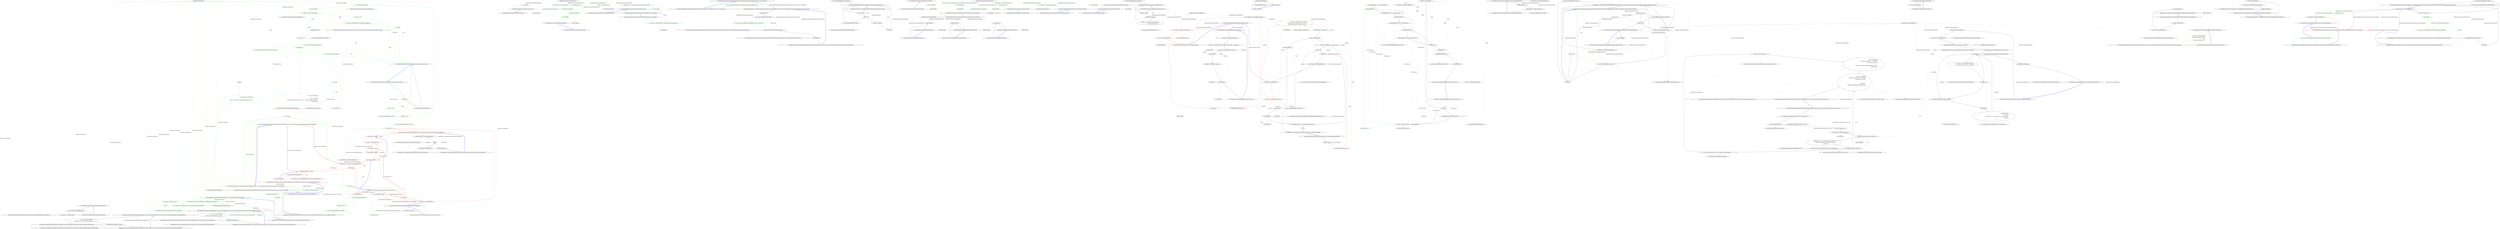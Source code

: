 digraph  {
m0_28 [cluster="HangFire.States.StateMachine.CreateInState(HangFire.Common.Job, System.Collections.Generic.IDictionary<string, string>, HangFire.States.IState)", color=green, community=0, file="MessageQueueExtensions.cs", label="0: state == null", span="59-59"];
m0_8 [cluster="Rsft.Lib.Msmq.MessageCounter.MessageQueueExtensions.GetCount(string)", color=red, community=0, file="MessageQueueExtensions.cs", label="11: props.cProp = 1", span="100-100"];
m0_10 [cluster="Rsft.Lib.Msmq.MessageCounter.MessageQueueExtensions.GetCount(string)", color=red, community=0, file="MessageQueueExtensions.cs", label="0: props.aPropID = &aPropId", span="103-103"];
m0_12 [cluster="Rsft.Lib.Msmq.MessageCounter.MessageQueueExtensions.GetCount(string)", color=red, community=0, file="MessageQueueExtensions.cs", label="31: aPropVar.vt = VT_NULL", span="106-106"];
m0_13 [cluster="Rsft.Lib.Msmq.MessageCounter.MessageQueueExtensions.GetCount(string)", color=red, community=0, file="MessageQueueExtensions.cs", label="11: props.aPropVar = &aPropVar", span="107-107"];
m0_11 [cluster="Rsft.Lib.Msmq.MessageCounter.MessageQueueExtensions.GetCount(string)", color=red, community=0, file="MessageQueueExtensions.cs", label="7: var aPropVar = new MQPROPVariant()", span="105-105"];
m0_14 [cluster="Rsft.Lib.Msmq.MessageCounter.MessageQueueExtensions.GetCount(string)", color=red, community=0, file="MessageQueueExtensions.cs", label="11: var status = 0", span="109-109"];
m0_64 [cluster="System.Collections.Generic.IEnumerable<TSource>.Contains<TSource>(TSource, System.Collections.Generic.IEqualityComparer<TSource>)", file="MessageQueueExtensions.cs", label="Entry System.Collections.Generic.IEnumerable<TSource>.Contains<TSource>(TSource, System.Collections.Generic.IEqualityComparer<TSource>)", span="0-0"];
m0_66 [cluster="HangFire.States.FailedState.FailedState(System.Exception)", file="MessageQueueExtensions.cs", label="Entry HangFire.States.FailedState.FailedState(System.Exception)", span="26-26"];
m0_90 [cluster="HangFire.States.ApplyStateContext.ApplyState(HangFire.States.StateHandlerCollection, System.Collections.Generic.IEnumerable<HangFire.States.IApplyStateFilter>)", file="MessageQueueExtensions.cs", label="Entry HangFire.States.ApplyStateContext.ApplyState(HangFire.States.StateHandlerCollection, System.Collections.Generic.IEnumerable<HangFire.States.IApplyStateFilter>)", span="46-46"];
m0_67 [cluster="string.Format(string, object, object)", file="MessageQueueExtensions.cs", label="Entry string.Format(string, object, object)", span="0-0"];
m0_26 [cluster="HangFire.States.StateMachine.CreateInState(HangFire.Common.Job, System.Collections.Generic.IDictionary<string, string>, HangFire.States.IState)", color=green, community=0, file="MessageQueueExtensions.cs", label="17: parameters == null", span="58-58"];
m0_0 [cluster="Rsft.Lib.Msmq.MessageCounter.MessageQueueExtensions.GetCount(MessageQueue)", file="MessageQueueExtensions.cs", label="Entry Rsft.Lib.Msmq.MessageCounter.MessageQueueExtensions.GetCount(MessageQueue)", span="74-74"];
m0_1 [cluster="Rsft.Lib.Msmq.MessageCounter.MessageQueueExtensions.GetCount(MessageQueue)", color=red, community=0, file="MessageQueueExtensions.cs", label="11: return GetCount(queue.Path);", span="76-76"];
m0_2 [cluster="Rsft.Lib.Msmq.MessageCounter.MessageQueueExtensions.GetCount(MessageQueue)", color=green, community=0, file="MessageQueueExtensions.cs", label="11: Exit Rsft.Lib.Msmq.MessageCounter.MessageQueueExtensions.GetCount(MessageQueue)", span="74-74"];
m0_3 [cluster="Unk.GetCount", color=green, community=0, file="MessageQueueExtensions.cs", label="11: Entry Unk.GetCount", span=""];
m0_4 [cluster="Rsft.Lib.Msmq.MessageCounter.MessageQueueExtensions.GetCount(string)", color=green, community=0, file="MessageQueueExtensions.cs", label="31: Entry Rsft.Lib.Msmq.MessageCounter.MessageQueueExtensions.GetCount(string)", span="92-92"];
m0_5 [cluster="Rsft.Lib.Msmq.MessageCounter.MessageQueueExtensions.GetCount(string)", color=red, community=0, file="MessageQueueExtensions.cs", label="11: !MessageQueue.Exists(path)", span="94-94"];
m0_6 [cluster="Rsft.Lib.Msmq.MessageCounter.MessageQueueExtensions.GetCount(string)", color=red, community=0, file="MessageQueueExtensions.cs", label="11: return 0;", span="96-96"];
m0_7 [cluster="Rsft.Lib.Msmq.MessageCounter.MessageQueueExtensions.GetCount(string)", color=red, community=0, file="MessageQueueExtensions.cs", label="31: var props = new MQMGMTPROPS()", span="99-99"];
m0_35 [cluster="System.TimeSpan.FromHours(double)", file="MessageQueueExtensions.cs", label="Entry System.TimeSpan.FromHours(double)", span="0-0"];
m0_101 [cluster="HangFire.States.StateHandlerCollection.AddHandler(HangFire.States.IStateHandler)", file="MessageQueueExtensions.cs", label="Entry HangFire.States.StateHandlerCollection.AddHandler(HangFire.States.IStateHandler)", span="27-27"];
m0_36 [cluster="HangFire.Storage.IStorageConnection.CreateExpiredJob(HangFire.Common.Job, System.Collections.Generic.IDictionary<string, string>, System.TimeSpan)", file="MessageQueueExtensions.cs", label="Entry HangFire.Storage.IStorageConnection.CreateExpiredJob(HangFire.Common.Job, System.Collections.Generic.IDictionary<string, string>, System.TimeSpan)", span="28-28"];
m0_63 [cluster="HangFire.Storage.IStorageConnection.GetJobData(string)", file="MessageQueueExtensions.cs", label="Entry HangFire.Storage.IStorageConnection.GetJobData(string)", span="37-37"];
m0_89 [cluster="HangFire.States.ApplyStateContext.ApplyStateContext(HangFire.Storage.IStorageConnection, HangFire.States.StateContext, HangFire.States.IState, string)", file="MessageQueueExtensions.cs", label="Entry HangFire.States.ApplyStateContext.ApplyStateContext(HangFire.Storage.IStorageConnection, HangFire.States.StateContext, HangFire.States.IState, string)", span="26-26"];
m0_77 [cluster="HangFire.States.StateMachine.GetFilters(HangFire.Common.Job)", file="MessageQueueExtensions.cs", label="Entry HangFire.States.StateMachine.GetFilters(HangFire.Common.Job)", span="184-184"];
m0_91 [cluster="HangFire.States.StateMachine.GetFilters(HangFire.Common.Job)", file="MessageQueueExtensions.cs", label="return new JobFilterInfo(_getFiltersThunk(job));", span="186-186"];
m0_92 [cluster="HangFire.States.StateMachine.GetFilters(HangFire.Common.Job)", file="MessageQueueExtensions.cs", label="Exit HangFire.States.StateMachine.GetFilters(HangFire.Common.Job)", span="184-184"];
m0_37 [cluster="HangFire.States.StateContext.StateContext(string, HangFire.Common.Job)", file="MessageQueueExtensions.cs", label="Entry HangFire.States.StateContext.StateContext(string, HangFire.Common.Job)", span="23-23"];
m0_94 [cluster="System.Func<T, TResult>.Invoke(T)", file="MessageQueueExtensions.cs", label="Entry System.Func<T, TResult>.Invoke(T)", span="0-0"];
m0_16 [cluster="lambda expression", color=red, community=0, file="MessageQueueExtensions.cs", label="17: filters.Select(f => new JobFilter(f, JobFilterScope.Type, null))", span="49-49"];
m0_9 [cluster="HangFire.States.StateMachine.GetHandlerCollection(System.Collections.Generic.IEnumerable<HangFire.States.IStateHandler>)", color=red, community=0, file="MessageQueueExtensions.cs", label="31: Entry HangFire.States.StateMachine.GetHandlerCollection(System.Collections.Generic.IEnumerable<HangFire.States.IStateHandler>)", span="189-189"];
m0_15 [cluster="lambda expression", color=red, community=0, file="MessageQueueExtensions.cs", label="0: Entry lambda expression", span="49-49"];
m0_19 [cluster="lambda expression", color=red, community=0, file="MessageQueueExtensions.cs", label="17: Entry lambda expression", span="49-49"];
m0_17 [cluster="lambda expression", color=red, community=0, file="MessageQueueExtensions.cs", label="17: Exit lambda expression", span="49-49"];
m0_18 [cluster="Unk.Select", color=red, community=0, file="MessageQueueExtensions.cs", label="0: Entry Unk.Select", span=""];
m0_20 [cluster="lambda expression", color=red, community=0, file="MessageQueueExtensions.cs", label="31: new JobFilter(f, JobFilterScope.Type, null)", span="49-49"];
m0_22 [cluster="HangFire.Common.JobFilter.JobFilter(object, HangFire.Common.JobFilterScope, int?)", color=red, community=0, file="MessageQueueExtensions.cs", label="17: Entry HangFire.Common.JobFilter.JobFilter(object, HangFire.Common.JobFilterScope, int?)", span="38-38"];
m0_21 [cluster="lambda expression", color=red, community=0, file="MessageQueueExtensions.cs", label="17: Exit lambda expression", span="49-49"];
m0_23 [cluster="HangFire.States.StateMachine.CreateInState(HangFire.Common.Job, System.Collections.Generic.IDictionary<string, string>, HangFire.States.IState)", color=red, community=0, file="MessageQueueExtensions.cs", label="31: Entry HangFire.States.StateMachine.CreateInState(HangFire.Common.Job, System.Collections.Generic.IDictionary<string, string>, HangFire.States.IState)", span="52-52"];
m0_24 [cluster="HangFire.States.StateMachine.CreateInState(HangFire.Common.Job, System.Collections.Generic.IDictionary<string, string>, HangFire.States.IState)", color=green, community=0, file="MessageQueueExtensions.cs", label="11: job == null", span="57-57"];
m0_78 [cluster="HangFire.States.StateMachine.ElectState(HangFire.States.StateContext, HangFire.States.IState, string, System.Collections.Generic.IEnumerable<HangFire.States.IElectStateFilter>)", file="MessageQueueExtensions.cs", label="Entry HangFire.States.StateMachine.ElectState(HangFire.States.StateContext, HangFire.States.IState, string, System.Collections.Generic.IEnumerable<HangFire.States.IElectStateFilter>)", span="160-160"];
m0_81 [cluster="HangFire.States.StateMachine.ElectState(HangFire.States.StateContext, HangFire.States.IState, string, System.Collections.Generic.IEnumerable<HangFire.States.IElectStateFilter>)", file="MessageQueueExtensions.cs", label="var context = new ElectStateContext(\r\n                stateContext, toState, fromStateName, _connection)", span="166-167"];
m0_82 [cluster="HangFire.States.StateMachine.ElectState(HangFire.States.StateContext, HangFire.States.IState, string, System.Collections.Generic.IEnumerable<HangFire.States.IElectStateFilter>)", file="MessageQueueExtensions.cs", label="return context.ElectState(filters);", span="169-169"];
m0_83 [cluster="HangFire.States.StateMachine.ElectState(HangFire.States.StateContext, HangFire.States.IState, string, System.Collections.Generic.IEnumerable<HangFire.States.IElectStateFilter>)", file="MessageQueueExtensions.cs", label="Exit HangFire.States.StateMachine.ElectState(HangFire.States.StateContext, HangFire.States.IState, string, System.Collections.Generic.IEnumerable<HangFire.States.IElectStateFilter>)", span="160-160"];
m0_65 [cluster="HangFire.Storage.JobData.EnsureLoaded()", file="MessageQueueExtensions.cs", label="Entry HangFire.Storage.JobData.EnsureLoaded()", span="27-27"];
m0_93 [cluster="HangFire.Common.JobFilterInfo.JobFilterInfo(System.Collections.Generic.IEnumerable<HangFire.Common.JobFilter>)", file="MessageQueueExtensions.cs", label="Entry HangFire.Common.JobFilterInfo.JobFilterInfo(System.Collections.Generic.IEnumerable<HangFire.Common.JobFilter>)", span="40-40"];
m0_38 [cluster="HangFire.States.StateMachine.ChangeState(HangFire.States.StateContext, HangFire.States.IState, string)", file="MessageQueueExtensions.cs", label="Entry HangFire.States.StateMachine.ChangeState(HangFire.States.StateContext, HangFire.States.IState, string)", span="132-132"];
m0_68 [cluster="HangFire.States.StateMachine.ChangeState(HangFire.States.StateContext, HangFire.States.IState, string)", color=green, community=0, file="MessageQueueExtensions.cs", label="22: var filterInfo = GetFilters(context.Job)", span="136-136"];
m0_69 [cluster="HangFire.States.StateMachine.ChangeState(HangFire.States.StateContext, HangFire.States.IState, string)", color=green, community=0, file="MessageQueueExtensions.cs", label="22: var electedState = ElectState(context, toState, oldStateName, filterInfo.ElectStateFilters)", span="138-138"];
m0_70 [cluster="HangFire.States.StateMachine.ChangeState(HangFire.States.StateContext, HangFire.States.IState, string)", color=green, community=0, file="MessageQueueExtensions.cs", label="33: ApplyState(context, electedState, oldStateName, filterInfo.ApplyStateFilters)", span="139-139"];
m0_71 [cluster="HangFire.States.StateMachine.ChangeState(HangFire.States.StateContext, HangFire.States.IState, string)", color=green, community=0, file="MessageQueueExtensions.cs", label="9: return true;", span="142-142"];
m0_74 [cluster="HangFire.States.StateMachine.ChangeState(HangFire.States.StateContext, HangFire.States.IState, string)", color=green, community=0, file="MessageQueueExtensions.cs", label="33: ApplyState(context, failedState, oldStateName, Enumerable.Empty<IApplyStateFilter>())", span="153-153"];
m0_73 [cluster="HangFire.States.StateMachine.ChangeState(HangFire.States.StateContext, HangFire.States.IState, string)", color=green, community=0, file="MessageQueueExtensions.cs", label="9: var failedState = new FailedState(ex)\r\n                {\r\n                    Reason = ''An exception occurred during the transition of job's state''\r\n                }", span="146-149"];
m0_75 [cluster="HangFire.States.StateMachine.ChangeState(HangFire.States.StateContext, HangFire.States.IState, string)", file="MessageQueueExtensions.cs", label="return false;", span="156-156"];
m0_72 [cluster="HangFire.States.StateMachine.ChangeState(HangFire.States.StateContext, HangFire.States.IState, string)", file="MessageQueueExtensions.cs", label=Exception, span="144-144"];
m0_76 [cluster="HangFire.States.StateMachine.ChangeState(HangFire.States.StateContext, HangFire.States.IState, string)", file="MessageQueueExtensions.cs", label="Exit HangFire.States.StateMachine.ChangeState(HangFire.States.StateContext, HangFire.States.IState, string)", span="132-132"];
m0_100 [cluster="HangFire.States.StateHandlerCollection.StateHandlerCollection()", file="MessageQueueExtensions.cs", label="Entry HangFire.States.StateHandlerCollection.StateHandlerCollection()", span="22-22"];
m0_27 [cluster="HangFire.States.StateMachine.CreateInState(HangFire.Common.Job, System.Collections.Generic.IDictionary<string, string>, HangFire.States.IState)", color=green, community=0, file="MessageQueueExtensions.cs", label="31: throw new ArgumentNullException(''parameters'');", span="58-58"];
m0_62 [cluster="HangFire.Storage.IStorageConnection.AcquireJobLock(string)", file="MessageQueueExtensions.cs", label="Entry HangFire.Storage.IStorageConnection.AcquireJobLock(string)", span="36-36"];
m0_79 [cluster="HangFire.States.StateMachine.ApplyState(HangFire.States.StateContext, HangFire.States.IState, string, System.Collections.Generic.IEnumerable<HangFire.States.IApplyStateFilter>)", file="MessageQueueExtensions.cs", label="Entry HangFire.States.StateMachine.ApplyState(HangFire.States.StateContext, HangFire.States.IState, string, System.Collections.Generic.IEnumerable<HangFire.States.IApplyStateFilter>)", span="172-172"];
m0_86 [cluster="HangFire.States.StateMachine.ApplyState(HangFire.States.StateContext, HangFire.States.IState, string, System.Collections.Generic.IEnumerable<HangFire.States.IApplyStateFilter>)", file="MessageQueueExtensions.cs", label="var context = new ApplyStateContext(\r\n                _connection, stateContext, electedState, oldStateName)", span="178-179"];
m0_87 [cluster="HangFire.States.StateMachine.ApplyState(HangFire.States.StateContext, HangFire.States.IState, string, System.Collections.Generic.IEnumerable<HangFire.States.IApplyStateFilter>)", file="MessageQueueExtensions.cs", label="context.ApplyState(_handlerCollection, filters)", span="181-181"];
m0_88 [cluster="HangFire.States.StateMachine.ApplyState(HangFire.States.StateContext, HangFire.States.IState, string, System.Collections.Generic.IEnumerable<HangFire.States.IApplyStateFilter>)", file="MessageQueueExtensions.cs", label="Exit HangFire.States.StateMachine.ApplyState(HangFire.States.StateContext, HangFire.States.IState, string, System.Collections.Generic.IEnumerable<HangFire.States.IApplyStateFilter>)", span="172-172"];
m0_25 [cluster="HangFire.States.StateMachine.CreateInState(HangFire.Common.Job, System.Collections.Generic.IDictionary<string, string>, HangFire.States.IState)", color=green, community=0, file="MessageQueueExtensions.cs", label="31: throw new ArgumentNullException(''job'');", span="57-57"];
m0_95 [cluster="HangFire.States.StateMachine.GetHandlerCollection(System.Collections.Generic.IEnumerable<HangFire.States.IStateHandler>)", file="MessageQueueExtensions.cs", label="var handlerCollection = new StateHandlerCollection()", span="191-191"];
m0_96 [cluster="HangFire.States.StateMachine.GetHandlerCollection(System.Collections.Generic.IEnumerable<HangFire.States.IStateHandler>)", file="MessageQueueExtensions.cs", label=handlers, span="192-192"];
m0_98 [cluster="HangFire.States.StateMachine.GetHandlerCollection(System.Collections.Generic.IEnumerable<HangFire.States.IStateHandler>)", file="MessageQueueExtensions.cs", label="return handlerCollection;", span="197-197"];
m0_97 [cluster="HangFire.States.StateMachine.GetHandlerCollection(System.Collections.Generic.IEnumerable<HangFire.States.IStateHandler>)", file="MessageQueueExtensions.cs", label="handlerCollection.AddHandler(handler)", span="194-194"];
m0_99 [cluster="HangFire.States.StateMachine.GetHandlerCollection(System.Collections.Generic.IEnumerable<HangFire.States.IStateHandler>)", file="MessageQueueExtensions.cs", label="Exit HangFire.States.StateMachine.GetHandlerCollection(System.Collections.Generic.IEnumerable<HangFire.States.IStateHandler>)", span="189-189"];
m0_84 [cluster="HangFire.States.ElectStateContext.ElectStateContext(HangFire.States.StateContext, HangFire.States.IState, string, HangFire.Storage.IStorageConnection)", file="MessageQueueExtensions.cs", label="Entry HangFire.States.ElectStateContext.ElectStateContext(HangFire.States.StateContext, HangFire.States.IState, string, HangFire.Storage.IStorageConnection)", span="27-27"];
m0_29 [cluster="Rsft.Lib.Msmq.MessageCounter.MessageQueueExtensions.MQMgmtGetInfo(char*, char*, Rsft.Lib.Msmq.MessageCounter.MessageQueueExtensions.MQMGMTPROPS*)", color=green, community=0, file="MessageQueueExtensions.cs", label="31: Entry Rsft.Lib.Msmq.MessageCounter.MessageQueueExtensions.MQMgmtGetInfo(char*, char*, Rsft.Lib.Msmq.MessageCounter.MessageQueueExtensions.MQMGMTPROPS*)", span="154-154"];
m0_30 [cluster="Rsft.Lib.Msmq.MessageCounter.MessageQueueExtensions.MQMgmtGetInfo(char*, char*, Rsft.Lib.Msmq.MessageCounter.MessageQueueExtensions.MQMGMTPROPS*)", color=green, community=0, file="MessageQueueExtensions.cs", label="17: Exit Rsft.Lib.Msmq.MessageCounter.MessageQueueExtensions.MQMgmtGetInfo(char*, char*, Rsft.Lib.Msmq.MessageCounter.MessageQueueExtensions.MQMGMTPROPS*)", span="154-154"];
m0_31 [cluster="HangFire.States.StateMachine.CreateInState(HangFire.Common.Job, System.Collections.Generic.IDictionary<string, string>, HangFire.States.IState)", color=green, community=0, file="MessageQueueExtensions.cs", label="31: var context = new StateContext(jobId, job)", span="66-66"];
m0_33 [cluster="HangFire.States.StateMachine.CreateInState(HangFire.Common.Job, System.Collections.Generic.IDictionary<string, string>, HangFire.States.IState)", color=green, community=0, file="MessageQueueExtensions.cs", label="31: return jobId;", span="69-69"];
m0_32 [cluster="HangFire.States.StateMachine.CreateInState(HangFire.Common.Job, System.Collections.Generic.IDictionary<string, string>, HangFire.States.IState)", color=green, community=0, file="MessageQueueExtensions.cs", label="17: ChangeState(context, state, null)", span="67-67"];
m0_34 [cluster="HangFire.States.StateMachine.CreateInState(HangFire.Common.Job, System.Collections.Generic.IDictionary<string, string>, HangFire.States.IState)", file="MessageQueueExtensions.cs", label="Exit HangFire.States.StateMachine.CreateInState(HangFire.Common.Job, System.Collections.Generic.IDictionary<string, string>, HangFire.States.IState)", span="52-52"];
m0_85 [cluster="HangFire.States.ElectStateContext.ElectState(System.Collections.Generic.IEnumerable<HangFire.States.IElectStateFilter>)", file="MessageQueueExtensions.cs", label="Entry HangFire.States.ElectStateContext.ElectState(System.Collections.Generic.IEnumerable<HangFire.States.IElectStateFilter>)", span="69-69"];
m0_80 [cluster="System.Linq.Enumerable.Empty<TResult>()", file="MessageQueueExtensions.cs", label="Entry System.Linq.Enumerable.Empty<TResult>()", span="0-0"];
m0_39 [cluster="HangFire.States.StateMachine.TryToChangeState(string, HangFire.States.IState, string[])", file="MessageQueueExtensions.cs", label="Entry HangFire.States.StateMachine.TryToChangeState(string, HangFire.States.IState, string[])", span="72-72"];
m0_42 [cluster="HangFire.States.StateMachine.TryToChangeState(string, HangFire.States.IState, string[])", color=green, community=0, file="MessageQueueExtensions.cs", label="33: toState == null", span="76-76"];
m0_40 [cluster="HangFire.States.StateMachine.TryToChangeState(string, HangFire.States.IState, string[])", file="MessageQueueExtensions.cs", label="jobId == null", span="75-75"];
m0_43 [cluster="HangFire.States.StateMachine.TryToChangeState(string, HangFire.States.IState, string[])", color=green, community=0, file="MessageQueueExtensions.cs", label="31: throw new ArgumentNullException(''toState'');", span="76-76"];
m0_44 [cluster="HangFire.States.StateMachine.TryToChangeState(string, HangFire.States.IState, string[])", color=green, community=0, file="MessageQueueExtensions.cs", label="21: fromStates == null", span="77-77"];
m0_45 [cluster="HangFire.States.StateMachine.TryToChangeState(string, HangFire.States.IState, string[])", color=green, community=0, file="MessageQueueExtensions.cs", label="31: throw new ArgumentNullException(''fromStates'');", span="77-77"];
m0_46 [cluster="HangFire.States.StateMachine.TryToChangeState(string, HangFire.States.IState, string[])", color=green, community=0, file="MessageQueueExtensions.cs", label="33: _connection.AcquireJobLock(jobId)", span="85-85"];
m0_47 [cluster="HangFire.States.StateMachine.TryToChangeState(string, HangFire.States.IState, string[])", color=green, community=0, file="MessageQueueExtensions.cs", label="12: bool loadSucceeded", span="87-87"];
m0_48 [cluster="HangFire.States.StateMachine.TryToChangeState(string, HangFire.States.IState, string[])", color=green, community=0, file="MessageQueueExtensions.cs", label="7: var jobData = _connection.GetJobData(jobId)", span="89-89"];
m0_49 [cluster="HangFire.States.StateMachine.TryToChangeState(string, HangFire.States.IState, string[])", color=green, community=0, file="MessageQueueExtensions.cs", label="12: jobData == null", span="91-91"];
m0_51 [cluster="HangFire.States.StateMachine.TryToChangeState(string, HangFire.States.IState, string[])", color=green, community=0, file="MessageQueueExtensions.cs", label="21: !fromStates.Contains(jobData.State, StringComparer.OrdinalIgnoreCase)", span="98-98"];
m0_53 [cluster="HangFire.States.StateMachine.TryToChangeState(string, HangFire.States.IState, string[])", file="MessageQueueExtensions.cs", label="jobData.EnsureLoaded()", span="105-105"];
m0_58 [cluster="HangFire.States.StateMachine.TryToChangeState(string, HangFire.States.IState, string[])", color=green, community=0, file="MessageQueueExtensions.cs", label="7: var context = new StateContext(jobId, jobData.Job)", span="125-125"];
m0_59 [cluster="HangFire.States.StateMachine.TryToChangeState(string, HangFire.States.IState, string[])", color=green, community=0, file="MessageQueueExtensions.cs", label="33: var stateChanged = ChangeState(context, toState, jobData.State)", span="126-126"];
m0_52 [cluster="HangFire.States.StateMachine.TryToChangeState(string, HangFire.States.IState, string[])", color=green, community=0, file="MessageQueueExtensions.cs", label="7: return false;", span="100-100"];
m0_56 [cluster="HangFire.States.StateMachine.TryToChangeState(string, HangFire.States.IState, string[])", color=green, community=0, file="MessageQueueExtensions.cs", label="7: toState = new FailedState(ex)\r\n                    {\r\n                        Reason = String.Format(\r\n                            ''Could not change the state of the job '{0}' to the '{1}'. See the inner exception for details.'',\r\n                            toState.Name, jobId)\r\n                    }", span="115-120"];
m0_55 [cluster="HangFire.States.StateMachine.TryToChangeState(string, HangFire.States.IState, string[])", color=green, community=0, file="MessageQueueExtensions.cs", label="33: JobLoadException", span="108-108"];
m0_57 [cluster="HangFire.States.StateMachine.TryToChangeState(string, HangFire.States.IState, string[])", color=green, community=0, file="MessageQueueExtensions.cs", label="21: loadSucceeded = false", span="122-122"];
m0_54 [cluster="HangFire.States.StateMachine.TryToChangeState(string, HangFire.States.IState, string[])", color=green, community=0, file="MessageQueueExtensions.cs", label="21: loadSucceeded = true", span="106-106"];
m0_50 [cluster="HangFire.States.StateMachine.TryToChangeState(string, HangFire.States.IState, string[])", color=green, community=0, file="MessageQueueExtensions.cs", label="7: return false;", span="95-95"];
m0_60 [cluster="HangFire.States.StateMachine.TryToChangeState(string, HangFire.States.IState, string[])", color=green, community=0, file="MessageQueueExtensions.cs", label="7: return loadSucceeded && stateChanged;", span="128-128"];
m0_41 [cluster="HangFire.States.StateMachine.TryToChangeState(string, HangFire.States.IState, string[])", file="MessageQueueExtensions.cs", label="throw new ArgumentNullException(''jobId'');", span="75-75"];
m0_61 [cluster="HangFire.States.StateMachine.TryToChangeState(string, HangFire.States.IState, string[])", file="MessageQueueExtensions.cs", label="Exit HangFire.States.StateMachine.TryToChangeState(string, HangFire.States.IState, string[])", span="72-72"];
m0_102 [file="MessageQueueExtensions.cs", label="HangFire.States.StateMachine", span=""];
m0_103 [file="MessageQueueExtensions.cs", label="System.Collections.Generic.IEnumerable<object>", span=""];
m1_10 [cluster="Unk.Complete", file="MsmqDtcTransaction.cs", label="Entry Unk.Complete", span=""];
m1_18 [cluster="Hangfire.SqlServer.Msmq.MsmqDtcTransaction.Commit()", file="MsmqDtcTransaction.cs", label="Entry Hangfire.SqlServer.Msmq.MsmqDtcTransaction.Commit()", span="51-51"];
m1_19 [cluster="Hangfire.SqlServer.Msmq.MsmqDtcTransaction.Commit()", color=green, community=0, file="MsmqDtcTransaction.cs", label="21: _scope.Complete()", span="53-53"];
m1_20 [cluster="Hangfire.SqlServer.Msmq.MsmqDtcTransaction.Commit()", file="MsmqDtcTransaction.cs", label="Exit Hangfire.SqlServer.Msmq.MsmqDtcTransaction.Commit()", span="51-51"];
m1_0 [cluster="Hangfire.SqlServer.Msmq.MsmqDtcTransaction.MsmqDtcTransaction()", file="MsmqDtcTransaction.cs", label="Entry Hangfire.SqlServer.Msmq.MsmqDtcTransaction.MsmqDtcTransaction()", span="27-27"];
m1_1 [cluster="Hangfire.SqlServer.Msmq.MsmqDtcTransaction.MsmqDtcTransaction()", color=green, community=0, file="MsmqDtcTransaction.cs", label="34: _scope = new TransactionScope()", span="29-29"];
m1_2 [cluster="Hangfire.SqlServer.Msmq.MsmqDtcTransaction.MsmqDtcTransaction()", file="MsmqDtcTransaction.cs", label="Exit Hangfire.SqlServer.Msmq.MsmqDtcTransaction.MsmqDtcTransaction()", span="27-27"];
m1_17 [cluster="Unk.Receive", file="MsmqDtcTransaction.cs", label="Entry Unk.Receive", span=""];
m1_11 [cluster="Unk.Dispose", file="MsmqDtcTransaction.cs", label="Entry Unk.Dispose", span=""];
m1_12 [cluster="Hangfire.SqlServer.Msmq.MsmqDtcTransaction.Receive(MessageQueue, System.TimeSpan)", file="MsmqDtcTransaction.cs", label="Entry Hangfire.SqlServer.Msmq.MsmqDtcTransaction.Receive(MessageQueue, System.TimeSpan)", span="43-43"];
m1_13 [cluster="Hangfire.SqlServer.Msmq.MsmqDtcTransaction.Receive(MessageQueue, System.TimeSpan)", color=green, community=0, file="MsmqDtcTransaction.cs", label="36: var message = queue.Receive(timeout, MessageQueueTransactionType.Automatic)", span="45-45"];
m1_14 [cluster="Hangfire.SqlServer.Msmq.MsmqDtcTransaction.Receive(MessageQueue, System.TimeSpan)", color=green, community=0, file="MsmqDtcTransaction.cs", label="36: _suppressedScope = new TransactionScope(TransactionScopeOption.Suppress)", span="46-46"];
m1_15 [cluster="Hangfire.SqlServer.Msmq.MsmqDtcTransaction.Receive(MessageQueue, System.TimeSpan)", color=green, community=0, file="MsmqDtcTransaction.cs", label="36: return message;", span="48-48"];
m1_16 [cluster="Hangfire.SqlServer.Msmq.MsmqDtcTransaction.Receive(MessageQueue, System.TimeSpan)", file="MsmqDtcTransaction.cs", label="Exit Hangfire.SqlServer.Msmq.MsmqDtcTransaction.Receive(MessageQueue, System.TimeSpan)", span="43-43"];
m1_3 [cluster="TransactionScope.cstr", file="MsmqDtcTransaction.cs", label="Entry TransactionScope.cstr", span=""];
m1_4 [cluster="Hangfire.SqlServer.Msmq.MsmqDtcTransaction.Dispose()", file="MsmqDtcTransaction.cs", label="Entry Hangfire.SqlServer.Msmq.MsmqDtcTransaction.Dispose()", span="32-32"];
m1_5 [cluster="Hangfire.SqlServer.Msmq.MsmqDtcTransaction.Dispose()", color=green, community=0, file="MsmqDtcTransaction.cs", label="10: _suppressedScope != null", span="34-34"];
m1_6 [cluster="Hangfire.SqlServer.Msmq.MsmqDtcTransaction.Dispose()", color=green, community=0, file="MsmqDtcTransaction.cs", label="24: _suppressedScope.Complete()", span="36-36"];
m1_8 [cluster="Hangfire.SqlServer.Msmq.MsmqDtcTransaction.Dispose()", color=green, community=0, file="MsmqDtcTransaction.cs", label="24: _scope.Dispose()", span="40-40"];
m1_7 [cluster="Hangfire.SqlServer.Msmq.MsmqDtcTransaction.Dispose()", color=green, community=0, file="MsmqDtcTransaction.cs", label="10: _suppressedScope.Dispose()", span="37-37"];
m1_9 [cluster="Hangfire.SqlServer.Msmq.MsmqDtcTransaction.Dispose()", file="MsmqDtcTransaction.cs", label="Exit Hangfire.SqlServer.Msmq.MsmqDtcTransaction.Dispose()", span="32-32"];
m1_23 [file="MsmqDtcTransaction.cs", label="Hangfire.SqlServer.Msmq.MsmqDtcTransaction", span=""];
m2_0 [cluster="Hangfire.MsmqExtensions.UseMsmqQueues(Hangfire.IGlobalConfiguration<Hangfire.SqlServer.SqlServerStorage>, string, params string[])", file="MsmqExtensions.cs", label="Entry Hangfire.MsmqExtensions.UseMsmqQueues(Hangfire.IGlobalConfiguration<Hangfire.SqlServer.SqlServerStorage>, string, params string[])", span="25-25"];
m2_1 [cluster="Hangfire.MsmqExtensions.UseMsmqQueues(Hangfire.IGlobalConfiguration<Hangfire.SqlServer.SqlServerStorage>, string, params string[])", color=green, community=0, file="MsmqExtensions.cs", label="30: return UseMsmqQueues(configuration, MsmqTransactionType.Internal, pathPattern, queues);", span="30-30"];
m2_2 [cluster="Hangfire.MsmqExtensions.UseMsmqQueues(Hangfire.IGlobalConfiguration<Hangfire.SqlServer.SqlServerStorage>, string, params string[])", file="MsmqExtensions.cs", label="Exit Hangfire.MsmqExtensions.UseMsmqQueues(Hangfire.IGlobalConfiguration<Hangfire.SqlServer.SqlServerStorage>, string, params string[])", span="25-25"];
m2_11 [cluster="Hangfire.SqlServer.PersistentJobQueueProviderCollection.Add(Hangfire.SqlServer.IPersistentJobQueueProvider, System.Collections.Generic.IEnumerable<string>)", file="MsmqExtensions.cs", label="Entry Hangfire.SqlServer.PersistentJobQueueProviderCollection.Add(Hangfire.SqlServer.IPersistentJobQueueProvider, System.Collections.Generic.IEnumerable<string>)", span="40-40"];
m2_10 [cluster="Hangfire.SqlServer.Msmq.MsmqJobQueueProvider.MsmqJobQueueProvider(string, System.Collections.Generic.IEnumerable<string>, Hangfire.SqlServer.Msmq.MsmqTransactionType)", file="MsmqExtensions.cs", label="Entry Hangfire.SqlServer.Msmq.MsmqJobQueueProvider.MsmqJobQueueProvider(string, System.Collections.Generic.IEnumerable<string>, Hangfire.SqlServer.Msmq.MsmqTransactionType)", span="26-26"];
m2_7 [cluster="Hangfire.MsmqExtensions.UseMsmqQueues(Hangfire.IGlobalConfiguration<Hangfire.SqlServer.SqlServerStorage>, Hangfire.SqlServer.Msmq.MsmqTransactionType, string, params string[])", file="MsmqExtensions.cs", label="configuration.Entry.QueueProviders.Add(provider, queues)", span="45-45"];
m2_3 [cluster="Hangfire.MsmqExtensions.UseMsmqQueues(Hangfire.IGlobalConfiguration<Hangfire.SqlServer.SqlServerStorage>, Hangfire.SqlServer.Msmq.MsmqTransactionType, string, params string[])", file="MsmqExtensions.cs", label="Entry Hangfire.MsmqExtensions.UseMsmqQueues(Hangfire.IGlobalConfiguration<Hangfire.SqlServer.SqlServerStorage>, Hangfire.SqlServer.Msmq.MsmqTransactionType, string, params string[])", span="33-33"];
m2_6 [cluster="Hangfire.MsmqExtensions.UseMsmqQueues(Hangfire.IGlobalConfiguration<Hangfire.SqlServer.SqlServerStorage>, Hangfire.SqlServer.Msmq.MsmqTransactionType, string, params string[])", color=green, community=0, file="MsmqExtensions.cs", label="30: var provider = new MsmqJobQueueProvider(pathPattern, queues, transactionType)", span="44-44"];
m2_4 [cluster="Hangfire.MsmqExtensions.UseMsmqQueues(Hangfire.IGlobalConfiguration<Hangfire.SqlServer.SqlServerStorage>, Hangfire.SqlServer.Msmq.MsmqTransactionType, string, params string[])", file="MsmqExtensions.cs", label="queues.Length == 0", span="39-39"];
m2_5 [cluster="Hangfire.MsmqExtensions.UseMsmqQueues(Hangfire.IGlobalConfiguration<Hangfire.SqlServer.SqlServerStorage>, Hangfire.SqlServer.Msmq.MsmqTransactionType, string, params string[])", file="MsmqExtensions.cs", label="queues = new[] { EnqueuedState.DefaultQueue }", span="41-41"];
m2_8 [cluster="Hangfire.MsmqExtensions.UseMsmqQueues(Hangfire.IGlobalConfiguration<Hangfire.SqlServer.SqlServerStorage>, Hangfire.SqlServer.Msmq.MsmqTransactionType, string, params string[])", file="MsmqExtensions.cs", label="return configuration;", span="47-47"];
m2_9 [cluster="Hangfire.MsmqExtensions.UseMsmqQueues(Hangfire.IGlobalConfiguration<Hangfire.SqlServer.SqlServerStorage>, Hangfire.SqlServer.Msmq.MsmqTransactionType, string, params string[])", file="MsmqExtensions.cs", label="Exit Hangfire.MsmqExtensions.UseMsmqQueues(Hangfire.IGlobalConfiguration<Hangfire.SqlServer.SqlServerStorage>, Hangfire.SqlServer.Msmq.MsmqTransactionType, string, params string[])", span="33-33"];
m3_8 [cluster="System.ArgumentNullException.ArgumentNullException(string)", file="MsmqFetchedJob.cs", label="Entry System.ArgumentNullException.ArgumentNullException(string)", span="0-0"];
m3_17 [cluster="Hangfire.SqlServer.Msmq.MsmqFetchedJob.Dispose()", file="MsmqFetchedJob.cs", label="Entry Hangfire.SqlServer.Msmq.MsmqFetchedJob.Dispose()", span="48-48"];
m3_18 [cluster="Hangfire.SqlServer.Msmq.MsmqFetchedJob.Dispose()", file="MsmqFetchedJob.cs", label="_transaction.Dispose()", span="50-50"];
m3_19 [cluster="Hangfire.SqlServer.Msmq.MsmqFetchedJob.Dispose()", file="MsmqFetchedJob.cs", label="Exit Hangfire.SqlServer.Msmq.MsmqFetchedJob.Dispose()", span="48-48"];
m3_12 [cluster="Unk.Commit", file="MsmqFetchedJob.cs", label="Entry Unk.Commit", span=""];
m3_9 [cluster="Hangfire.SqlServer.Msmq.MsmqFetchedJob.RemoveFromQueue()", file="MsmqFetchedJob.cs", label="Entry Hangfire.SqlServer.Msmq.MsmqFetchedJob.RemoveFromQueue()", span="38-38"];
m3_10 [cluster="Hangfire.SqlServer.Msmq.MsmqFetchedJob.RemoveFromQueue()", file="MsmqFetchedJob.cs", label="_transaction.Commit()", span="40-40"];
m3_11 [cluster="Hangfire.SqlServer.Msmq.MsmqFetchedJob.RemoveFromQueue()", file="MsmqFetchedJob.cs", label="Exit Hangfire.SqlServer.Msmq.MsmqFetchedJob.RemoveFromQueue()", span="38-38"];
m3_20 [cluster="Unk.Dispose", file="MsmqFetchedJob.cs", label="Entry Unk.Dispose", span=""];
m3_13 [cluster="Hangfire.SqlServer.Msmq.MsmqFetchedJob.Requeue()", file="MsmqFetchedJob.cs", label="Entry Hangfire.SqlServer.Msmq.MsmqFetchedJob.Requeue()", span="43-43"];
m3_14 [cluster="Hangfire.SqlServer.Msmq.MsmqFetchedJob.Requeue()", file="MsmqFetchedJob.cs", label="_transaction.Abort()", span="45-45"];
m3_15 [cluster="Hangfire.SqlServer.Msmq.MsmqFetchedJob.Requeue()", file="MsmqFetchedJob.cs", label="Exit Hangfire.SqlServer.Msmq.MsmqFetchedJob.Requeue()", span="43-43"];
m3_16 [cluster="Unk.Abort", file="MsmqFetchedJob.cs", label="Entry Unk.Abort", span=""];
m3_0 [cluster="Hangfire.SqlServer.Msmq.MsmqFetchedJob.MsmqFetchedJob(MessageQueueTransaction, string)", file="MsmqFetchedJob.cs", label="Entry Hangfire.SqlServer.Msmq.MsmqFetchedJob.MsmqFetchedJob(MessageQueueTransaction, string)", span="26-26"];
m3_1 [cluster="Hangfire.SqlServer.Msmq.MsmqFetchedJob.MsmqFetchedJob(MessageQueueTransaction, string)", file="MsmqFetchedJob.cs", label="transaction == null", span="28-28"];
m3_3 [cluster="Hangfire.SqlServer.Msmq.MsmqFetchedJob.MsmqFetchedJob(MessageQueueTransaction, string)", file="MsmqFetchedJob.cs", label="jobId == null", span="29-29"];
m3_5 [cluster="Hangfire.SqlServer.Msmq.MsmqFetchedJob.MsmqFetchedJob(MessageQueueTransaction, string)", file="MsmqFetchedJob.cs", label="_transaction = transaction", span="31-31"];
m3_6 [cluster="Hangfire.SqlServer.Msmq.MsmqFetchedJob.MsmqFetchedJob(MessageQueueTransaction, string)", file="MsmqFetchedJob.cs", label="JobId = jobId", span="33-33"];
m3_2 [cluster="Hangfire.SqlServer.Msmq.MsmqFetchedJob.MsmqFetchedJob(MessageQueueTransaction, string)", file="MsmqFetchedJob.cs", label="throw new ArgumentNullException(''transaction'');", span="28-28"];
m3_4 [cluster="Hangfire.SqlServer.Msmq.MsmqFetchedJob.MsmqFetchedJob(MessageQueueTransaction, string)", file="MsmqFetchedJob.cs", label="throw new ArgumentNullException(''jobId'');", span="29-29"];
m3_7 [cluster="Hangfire.SqlServer.Msmq.MsmqFetchedJob.MsmqFetchedJob(MessageQueueTransaction, string)", file="MsmqFetchedJob.cs", label="Exit Hangfire.SqlServer.Msmq.MsmqFetchedJob.MsmqFetchedJob(MessageQueueTransaction, string)", span="26-26"];
m3_21 [file="MsmqFetchedJob.cs", label="Hangfire.SqlServer.Msmq.MsmqFetchedJob", span=""];
m4_4 [cluster="Hangfire.SqlServer.Msmq.MsmqInternalTransaction.Dispose()", file="MsmqInternalTransaction.cs", label="Entry Hangfire.SqlServer.Msmq.MsmqInternalTransaction.Dispose()", span="30-30"];
m4_5 [cluster="Hangfire.SqlServer.Msmq.MsmqInternalTransaction.Dispose()", color=green, community=0, file="MsmqInternalTransaction.cs", label="34: _transaction.Dispose()", span="32-32"];
m4_6 [cluster="Hangfire.SqlServer.Msmq.MsmqInternalTransaction.Dispose()", file="MsmqInternalTransaction.cs", label="Exit Hangfire.SqlServer.Msmq.MsmqInternalTransaction.Dispose()", span="30-30"];
m4_17 [cluster="Unk.Commit", file="MsmqInternalTransaction.cs", label="Entry Unk.Commit", span=""];
m4_0 [cluster="Hangfire.SqlServer.Msmq.MsmqInternalTransaction.MsmqInternalTransaction()", file="MsmqInternalTransaction.cs", label="Entry Hangfire.SqlServer.Msmq.MsmqInternalTransaction.MsmqInternalTransaction()", span="25-25"];
m4_1 [cluster="Hangfire.SqlServer.Msmq.MsmqInternalTransaction.MsmqInternalTransaction()", color=green, community=0, file="MsmqInternalTransaction.cs", label="20: _transaction = new MessageQueueTransaction()", span="27-27"];
m4_2 [cluster="Hangfire.SqlServer.Msmq.MsmqInternalTransaction.MsmqInternalTransaction()", file="MsmqInternalTransaction.cs", label="Exit Hangfire.SqlServer.Msmq.MsmqInternalTransaction.MsmqInternalTransaction()", span="25-25"];
m4_18 [cluster="Hangfire.SqlServer.Msmq.MsmqInternalTransaction.Abort()", file="MsmqInternalTransaction.cs", label="Entry Hangfire.SqlServer.Msmq.MsmqInternalTransaction.Abort()", span="46-46"];
m4_19 [cluster="Hangfire.SqlServer.Msmq.MsmqInternalTransaction.Abort()", color=green, community=0, file="MsmqInternalTransaction.cs", label="34: _transaction.Abort()", span="48-48"];
m4_20 [cluster="Hangfire.SqlServer.Msmq.MsmqInternalTransaction.Abort()", file="MsmqInternalTransaction.cs", label="Exit Hangfire.SqlServer.Msmq.MsmqInternalTransaction.Abort()", span="46-46"];
m4_13 [cluster="Unk.Receive", file="MsmqInternalTransaction.cs", label="Entry Unk.Receive", span=""];
m4_8 [cluster="Hangfire.SqlServer.Msmq.MsmqInternalTransaction.Receive(MessageQueue, System.TimeSpan)", file="MsmqInternalTransaction.cs", label="Entry Hangfire.SqlServer.Msmq.MsmqInternalTransaction.Receive(MessageQueue, System.TimeSpan)", span="35-35"];
m4_9 [cluster="Hangfire.SqlServer.Msmq.MsmqInternalTransaction.Receive(MessageQueue, System.TimeSpan)", color=green, community=0, file="MsmqInternalTransaction.cs", label="22: _transaction.Begin()", span="37-37"];
m4_10 [cluster="Hangfire.SqlServer.Msmq.MsmqInternalTransaction.Receive(MessageQueue, System.TimeSpan)", color=green, community=0, file="MsmqInternalTransaction.cs", label="18: return queue.Receive(timeout, _transaction);", span="38-38"];
m4_11 [cluster="Hangfire.SqlServer.Msmq.MsmqInternalTransaction.Receive(MessageQueue, System.TimeSpan)", file="MsmqInternalTransaction.cs", label="Exit Hangfire.SqlServer.Msmq.MsmqInternalTransaction.Receive(MessageQueue, System.TimeSpan)", span="35-35"];
m4_7 [cluster="Unk.Dispose", file="MsmqInternalTransaction.cs", label="Entry Unk.Dispose", span=""];
m4_14 [cluster="Hangfire.SqlServer.Msmq.MsmqInternalTransaction.Commit()", file="MsmqInternalTransaction.cs", label="Entry Hangfire.SqlServer.Msmq.MsmqInternalTransaction.Commit()", span="41-41"];
m4_15 [cluster="Hangfire.SqlServer.Msmq.MsmqInternalTransaction.Commit()", color=green, community=0, file="MsmqInternalTransaction.cs", label="34: _transaction.Commit()", span="43-43"];
m4_16 [cluster="Hangfire.SqlServer.Msmq.MsmqInternalTransaction.Commit()", file="MsmqInternalTransaction.cs", label="Exit Hangfire.SqlServer.Msmq.MsmqInternalTransaction.Commit()", span="41-41"];
m4_3 [cluster="MessageQueueTransaction.cstr", file="MsmqInternalTransaction.cs", label="Entry MessageQueueTransaction.cstr", span=""];
m4_12 [cluster="Unk.Begin", file="MsmqInternalTransaction.cs", label="Entry Unk.Begin", span=""];
m4_21 [cluster="Unk.Abort", file="MsmqInternalTransaction.cs", label="Entry Unk.Abort", span=""];
m4_22 [file="MsmqInternalTransaction.cs", label="Hangfire.SqlServer.Msmq.MsmqInternalTransaction", span=""];
m5_6 [cluster="System.ArgumentNullException.ArgumentNullException(string)", file="MsmqJobQueue.cs", label="Entry System.ArgumentNullException.ArgumentNullException(string)", span="0-0"];
m5_12 [cluster="Hangfire.SqlServer.Msmq.MsmqJobQueue.Dequeue(string[], System.Threading.CancellationToken)", file="MsmqJobQueue.cs", label="Entry Hangfire.SqlServer.Msmq.MsmqJobQueue.Dequeue(string[], System.Threading.CancellationToken)", span="40-40"];
m5_13 [cluster="Hangfire.SqlServer.Msmq.MsmqJobQueue.Dequeue(string[], System.Threading.CancellationToken)", file="MsmqJobQueue.cs", label="string jobId = null", span="42-42"];
m5_16 [cluster="Hangfire.SqlServer.Msmq.MsmqJobQueue.Dequeue(string[], System.Threading.CancellationToken)", file="MsmqJobQueue.cs", label="cancellationToken.ThrowIfCancellationRequested()", span="48-48"];
m5_17 [cluster="Hangfire.SqlServer.Msmq.MsmqJobQueue.Dequeue(string[], System.Threading.CancellationToken)", file="MsmqJobQueue.cs", label="var queueName = queues[queueIndex]", span="50-50"];
m5_21 [cluster="Hangfire.SqlServer.Msmq.MsmqJobQueue.Dequeue(string[], System.Threading.CancellationToken)", color=red, community=0, file="MsmqJobQueue.cs", label="6: var message = queueIndex == queues.Length - 1\r\n                            ? messageQueue.Receive(SyncReceiveTimeout, transaction)\r\n                            : messageQueue.Receive(new TimeSpan(1), transaction)", span="59-61"];
m5_29 [cluster="Hangfire.SqlServer.Msmq.MsmqJobQueue.Dequeue(string[], System.Threading.CancellationToken)", file="MsmqJobQueue.cs", label="queueIndex = (queueIndex + 1) % queues.Length", span="80-80"];
m5_14 [cluster="Hangfire.SqlServer.Msmq.MsmqJobQueue.Dequeue(string[], System.Threading.CancellationToken)", color=red, community=0, file="MsmqJobQueue.cs", label="6: MessageQueueTransaction transaction", span="43-43"];
m5_15 [cluster="Hangfire.SqlServer.Msmq.MsmqJobQueue.Dequeue(string[], System.Threading.CancellationToken)", file="MsmqJobQueue.cs", label="var queueIndex = 0", span="44-44"];
m5_18 [cluster="Hangfire.SqlServer.Msmq.MsmqJobQueue.Dequeue(string[], System.Threading.CancellationToken)", color=red, community=0, file="MsmqJobQueue.cs", label="6: transaction = new MessageQueueTransaction()", span="51-51"];
m5_19 [cluster="Hangfire.SqlServer.Msmq.MsmqJobQueue.Dequeue(string[], System.Threading.CancellationToken)", file="MsmqJobQueue.cs", label="var messageQueue = GetMessageQueue(queueName)", span="53-53"];
m5_20 [cluster="Hangfire.SqlServer.Msmq.MsmqJobQueue.Dequeue(string[], System.Threading.CancellationToken)", color=red, community=0, file="MsmqJobQueue.cs", label="6: transaction.Begin()", span="57-57"];
m5_25 [cluster="Hangfire.SqlServer.Msmq.MsmqJobQueue.Dequeue(string[], System.Threading.CancellationToken)", file="MsmqJobQueue.cs", label="transaction.Abort()", span="70-70"];
m5_26 [cluster="Hangfire.SqlServer.Msmq.MsmqJobQueue.Dequeue(string[], System.Threading.CancellationToken)", file="MsmqJobQueue.cs", label="transaction.Dispose()", span="71-71"];
m5_31 [cluster="Hangfire.SqlServer.Msmq.MsmqJobQueue.Dequeue(string[], System.Threading.CancellationToken)", file="MsmqJobQueue.cs", label="return new MsmqFetchedJob(transaction, jobId);", span="83-83"];
m5_22 [cluster="Hangfire.SqlServer.Msmq.MsmqJobQueue.Dequeue(string[], System.Threading.CancellationToken)", file="MsmqJobQueue.cs", label="message.Formatter = _formatter.Value", span="63-63"];
m5_23 [cluster="Hangfire.SqlServer.Msmq.MsmqJobQueue.Dequeue(string[], System.Threading.CancellationToken)", file="MsmqJobQueue.cs", label="jobId = (string)message.Body", span="65-65"];
m5_24 [cluster="Hangfire.SqlServer.Msmq.MsmqJobQueue.Dequeue(string[], System.Threading.CancellationToken)", file="MsmqJobQueue.cs", label=MessageQueueException, span="68-68"];
m5_30 [cluster="Hangfire.SqlServer.Msmq.MsmqJobQueue.Dequeue(string[], System.Threading.CancellationToken)", file="MsmqJobQueue.cs", label="jobId == null", span="81-81"];
m5_27 [cluster="Hangfire.SqlServer.Msmq.MsmqJobQueue.Dequeue(string[], System.Threading.CancellationToken)", file="MsmqJobQueue.cs", label="ex.MessageQueueErrorCode != MessageQueueErrorCode.IOTimeout", span="73-73"];
m5_28 [cluster="Hangfire.SqlServer.Msmq.MsmqJobQueue.Dequeue(string[], System.Threading.CancellationToken)", file="MsmqJobQueue.cs", label="throw;", span="75-75"];
m5_32 [cluster="Hangfire.SqlServer.Msmq.MsmqJobQueue.Dequeue(string[], System.Threading.CancellationToken)", file="MsmqJobQueue.cs", label="Exit Hangfire.SqlServer.Msmq.MsmqJobQueue.Dequeue(string[], System.Threading.CancellationToken)", span="40-40"];
m5_37 [cluster="Unk.Receive", file="MsmqJobQueue.cs", label="Entry Unk.Receive", span=""];
m5_11 [cluster="BinaryMessageFormatter.cstr", file="MsmqJobQueue.cs", label="Entry BinaryMessageFormatter.cstr", span=""];
m5_36 [cluster="Unk.Begin", file="MsmqJobQueue.cs", label="Entry Unk.Begin", span=""];
m5_56 [cluster="string.Format(string, object)", file="MsmqJobQueue.cs", label="Entry string.Format(string, object)", span="0-0"];
m5_35 [cluster="Hangfire.SqlServer.Msmq.MsmqJobQueue.GetMessageQueue(string)", file="MsmqJobQueue.cs", label="Entry Hangfire.SqlServer.Msmq.MsmqJobQueue.GetMessageQueue(string)", span="98-98"];
m5_53 [cluster="Hangfire.SqlServer.Msmq.MsmqJobQueue.GetMessageQueue(string)", color=red, community=0, file="MsmqJobQueue.cs", label="27: var queuePath = String.Format(_pathPattern, queue)", span="100-100"];
m5_54 [cluster="Hangfire.SqlServer.Msmq.MsmqJobQueue.GetMessageQueue(string)", color=red, community=0, file="MsmqJobQueue.cs", label="13: return new MessageQueue(queuePath);", span="102-102"];
m5_55 [cluster="Hangfire.SqlServer.Msmq.MsmqJobQueue.GetMessageQueue(string)", file="MsmqJobQueue.cs", label="Exit Hangfire.SqlServer.Msmq.MsmqJobQueue.GetMessageQueue(string)", span="98-98"];
m5_0 [cluster="Hangfire.SqlServer.Msmq.MsmqJobQueue.MsmqJobQueue(string)", file="MsmqJobQueue.cs", label="Entry Hangfire.SqlServer.Msmq.MsmqJobQueue.MsmqJobQueue(string)", span="30-30"];
m5_1 [cluster="Hangfire.SqlServer.Msmq.MsmqJobQueue.MsmqJobQueue(string)", file="MsmqJobQueue.cs", label="pathPattern == null", span="32-32"];
m5_3 [cluster="Hangfire.SqlServer.Msmq.MsmqJobQueue.MsmqJobQueue(string)", file="MsmqJobQueue.cs", label="_pathPattern = pathPattern", span="34-34"];
m5_2 [cluster="Hangfire.SqlServer.Msmq.MsmqJobQueue.MsmqJobQueue(string)", file="MsmqJobQueue.cs", label="throw new ArgumentNullException(''pathPattern'');", span="32-32"];
m5_4 [cluster="Hangfire.SqlServer.Msmq.MsmqJobQueue.MsmqJobQueue(string)", file="MsmqJobQueue.cs", label="_formatter = new ThreadLocal<IMessageFormatter>(\r\n                () => new BinaryMessageFormatter())", span="36-37"];
m5_5 [cluster="Hangfire.SqlServer.Msmq.MsmqJobQueue.MsmqJobQueue(string)", file="MsmqJobQueue.cs", label="Exit Hangfire.SqlServer.Msmq.MsmqJobQueue.MsmqJobQueue(string)", span="30-30"];
m5_41 [cluster="Hangfire.SqlServer.Msmq.MsmqFetchedJob.MsmqFetchedJob(MessageQueueTransaction, string)", file="MsmqJobQueue.cs", label="Entry Hangfire.SqlServer.Msmq.MsmqFetchedJob.MsmqFetchedJob(MessageQueueTransaction, string)", span="26-26"];
m5_33 [cluster="System.Threading.CancellationToken.ThrowIfCancellationRequested()", file="MsmqJobQueue.cs", label="Entry System.Threading.CancellationToken.ThrowIfCancellationRequested()", span="0-0"];
m5_40 [cluster="Unk.Dispose", file="MsmqJobQueue.cs", label="Entry Unk.Dispose", span=""];
m5_50 [cluster="Message.cstr", file="MsmqJobQueue.cs", label="Entry Message.cstr", span=""];
m5_42 [cluster="Hangfire.SqlServer.Msmq.MsmqJobQueue.Enqueue(string, string)", file="MsmqJobQueue.cs", label="Entry Hangfire.SqlServer.Msmq.MsmqJobQueue.Enqueue(string, string)", span="86-86"];
m5_43 [cluster="Hangfire.SqlServer.Msmq.MsmqJobQueue.Enqueue(string, string)", file="MsmqJobQueue.cs", label="var messageQueue = GetMessageQueue(queue)", span="88-88"];
m5_44 [cluster="Hangfire.SqlServer.Msmq.MsmqJobQueue.Enqueue(string, string)", file="MsmqJobQueue.cs", label="var message = new Message { Body = jobId, Label = jobId, Formatter = _formatter.Value }", span="89-89"];
m5_47 [cluster="Hangfire.SqlServer.Msmq.MsmqJobQueue.Enqueue(string, string)", file="MsmqJobQueue.cs", label="messageQueue.Send(message, transaction)", span="93-93"];
m5_45 [cluster="Hangfire.SqlServer.Msmq.MsmqJobQueue.Enqueue(string, string)", file="MsmqJobQueue.cs", label="var transaction = new MessageQueueTransaction()", span="90-90"];
m5_46 [cluster="Hangfire.SqlServer.Msmq.MsmqJobQueue.Enqueue(string, string)", file="MsmqJobQueue.cs", label="transaction.Begin()", span="92-92"];
m5_48 [cluster="Hangfire.SqlServer.Msmq.MsmqJobQueue.Enqueue(string, string)", file="MsmqJobQueue.cs", label="transaction.Commit()", span="94-94"];
m5_49 [cluster="Hangfire.SqlServer.Msmq.MsmqJobQueue.Enqueue(string, string)", file="MsmqJobQueue.cs", label="Exit Hangfire.SqlServer.Msmq.MsmqJobQueue.Enqueue(string, string)", span="86-86"];
m5_8 [cluster="lambda expression", file="MsmqJobQueue.cs", label="Entry lambda expression", span="37-37"];
m5_9 [cluster="lambda expression", file="MsmqJobQueue.cs", label="new BinaryMessageFormatter()", span="37-37"];
m5_10 [cluster="lambda expression", file="MsmqJobQueue.cs", label="Exit lambda expression", span="37-37"];
m5_57 [cluster="MessageQueue.cstr", file="MsmqJobQueue.cs", label="Entry MessageQueue.cstr", span=""];
m5_51 [cluster="Unk.Send", file="MsmqJobQueue.cs", label="Entry Unk.Send", span=""];
m5_38 [cluster="System.TimeSpan.TimeSpan(long)", file="MsmqJobQueue.cs", label="Entry System.TimeSpan.TimeSpan(long)", span="0-0"];
m5_52 [cluster="Unk.Commit", file="MsmqJobQueue.cs", label="Entry Unk.Commit", span=""];
m5_7 [cluster="ThreadLocal<IMessageFormatter>.cstr", file="MsmqJobQueue.cs", label="Entry ThreadLocal<IMessageFormatter>.cstr", span=""];
m5_34 [cluster="MessageQueueTransaction.cstr", file="MsmqJobQueue.cs", label="Entry MessageQueueTransaction.cstr", span=""];
m5_39 [cluster="Unk.Abort", file="MsmqJobQueue.cs", label="Entry Unk.Abort", span=""];
m5_58 [file="MsmqJobQueue.cs", label="Hangfire.SqlServer.Msmq.MsmqJobQueue", span=""];
m6_36 [cluster="System.Text.StringBuilder.StringBuilder()", file="MsmqJobQueueFacts.cs", label="Entry System.Text.StringBuilder.StringBuilder()", span="0-0"];
m6_41 [cluster="System.Text.StringBuilder.ToString()", file="MsmqJobQueueFacts.cs", label="Entry System.Text.StringBuilder.ToString()", span="0-0"];
m6_37 [cluster="System.Text.StringBuilder.Append(string)", file="MsmqJobQueueFacts.cs", label="Entry System.Text.StringBuilder.Append(string)", span="0-0"];
m6_38 [cluster="System.TimeSpan.Duration()", file="MsmqJobQueueFacts.cs", label="Entry System.TimeSpan.Duration()", span="0-0"];
m6_40 [cluster="System.Text.StringBuilder.Remove(int, int)", file="MsmqJobQueueFacts.cs", label="Entry System.Text.StringBuilder.Remove(int, int)", span="0-0"];
m6_39 [cluster="System.Text.StringBuilder.AppendFormat(string, object)", file="MsmqJobQueueFacts.cs", label="Entry System.Text.StringBuilder.AppendFormat(string, object)", span="0-0"];
m6_16 [cluster="HangFire.Web.HtmlHelper.ToHumanDuration(System.TimeSpan?, bool)", file="MsmqJobQueueFacts.cs", label="Entry HangFire.Web.HtmlHelper.ToHumanDuration(System.TimeSpan?, bool)", span="53-53"];
m6_17 [cluster="HangFire.Web.HtmlHelper.ToHumanDuration(System.TimeSpan?, bool)", color=green, community=0, file="MsmqJobQueueFacts.cs", label="5: duration == null", span="55-55"];
m6_18 [cluster="HangFire.Web.HtmlHelper.ToHumanDuration(System.TimeSpan?, bool)", color=green, community=0, file="MsmqJobQueueFacts.cs", label="32: return null;", span="55-55"];
m6_19 [cluster="HangFire.Web.HtmlHelper.ToHumanDuration(System.TimeSpan?, bool)", file="MsmqJobQueueFacts.cs", label="var builder = new StringBuilder()", span="57-57"];
m6_23 [cluster="HangFire.Web.HtmlHelper.ToHumanDuration(System.TimeSpan?, bool)", color=green, community=0, file="MsmqJobQueueFacts.cs", label="5: duration.Value.Days > 0", span="65-65"];
m6_22 [cluster="HangFire.Web.HtmlHelper.ToHumanDuration(System.TimeSpan?, bool)", file="MsmqJobQueueFacts.cs", label="duration = duration.Value.Duration()", span="63-63"];
m6_24 [cluster="HangFire.Web.HtmlHelper.ToHumanDuration(System.TimeSpan?, bool)", file="MsmqJobQueueFacts.cs", label="builder.AppendFormat(''{0}d '', duration.Value.Days)", span="67-67"];
m6_25 [cluster="HangFire.Web.HtmlHelper.ToHumanDuration(System.TimeSpan?, bool)", file="MsmqJobQueueFacts.cs", label="duration.Value.Hours > 0", span="70-70"];
m6_20 [cluster="HangFire.Web.HtmlHelper.ToHumanDuration(System.TimeSpan?, bool)", file="MsmqJobQueueFacts.cs", label=displaySign, span="58-58"];
m6_21 [cluster="HangFire.Web.HtmlHelper.ToHumanDuration(System.TimeSpan?, bool)", file="MsmqJobQueueFacts.cs", label="builder.Append(duration.Value.TotalMilliseconds < 0 ? ''-'' : ''+'')", span="60-60"];
m6_26 [cluster="HangFire.Web.HtmlHelper.ToHumanDuration(System.TimeSpan?, bool)", file="MsmqJobQueueFacts.cs", label="builder.AppendFormat(''{0}h '', duration.Value.Hours)", span="72-72"];
m6_28 [cluster="HangFire.Web.HtmlHelper.ToHumanDuration(System.TimeSpan?, bool)", file="MsmqJobQueueFacts.cs", label="builder.AppendFormat(''{0}m '', duration.Value.Minutes)", span="77-77"];
m6_30 [cluster="HangFire.Web.HtmlHelper.ToHumanDuration(System.TimeSpan?, bool)", file="MsmqJobQueueFacts.cs", label="builder.AppendFormat(''{0}s '', duration.Value.Seconds)", span="82-82"];
m6_31 [cluster="HangFire.Web.HtmlHelper.ToHumanDuration(System.TimeSpan?, bool)", file="MsmqJobQueueFacts.cs", label="builder.Length <= 1", span="85-85"];
m6_32 [cluster="HangFire.Web.HtmlHelper.ToHumanDuration(System.TimeSpan?, bool)", file="MsmqJobQueueFacts.cs", label="builder.Append('' <1s '')", span="87-87"];
m6_33 [cluster="HangFire.Web.HtmlHelper.ToHumanDuration(System.TimeSpan?, bool)", file="MsmqJobQueueFacts.cs", label="builder.Remove(builder.Length - 1, 1)", span="90-90"];
m6_34 [cluster="HangFire.Web.HtmlHelper.ToHumanDuration(System.TimeSpan?, bool)", file="MsmqJobQueueFacts.cs", label="return builder.ToString();", span="92-92"];
m6_27 [cluster="HangFire.Web.HtmlHelper.ToHumanDuration(System.TimeSpan?, bool)", file="MsmqJobQueueFacts.cs", label="duration.Value.Minutes > 0", span="75-75"];
m6_29 [cluster="HangFire.Web.HtmlHelper.ToHumanDuration(System.TimeSpan?, bool)", file="MsmqJobQueueFacts.cs", label="duration.Value.Seconds > 0", span="80-80"];
m6_35 [cluster="HangFire.Web.HtmlHelper.ToHumanDuration(System.TimeSpan?, bool)", file="MsmqJobQueueFacts.cs", label="Exit HangFire.Web.HtmlHelper.ToHumanDuration(System.TimeSpan?, bool)", span="53-53"];
m7_0 [cluster="HangFire.Server.ServerComponentRunnerOptions.ServerComponentRunnerOptions()", file="MsmqJobQueueMonitoringApi.cs", label="Entry HangFire.Server.ServerComponentRunnerOptions.ServerComponentRunnerOptions()", span="24-24"];
m7_1 [cluster="HangFire.Server.ServerComponentRunnerOptions.ServerComponentRunnerOptions()", file="MsmqJobQueueMonitoringApi.cs", label="MaxRetryAttempts = 10", span="26-26"];
m7_2 [cluster="HangFire.Server.ServerComponentRunnerOptions.ServerComponentRunnerOptions()", file="MsmqJobQueueMonitoringApi.cs", label="ShutdownTimeout = TimeSpan.FromSeconds(5)", span="27-27"];
m7_3 [cluster="HangFire.Server.ServerComponentRunnerOptions.ServerComponentRunnerOptions()", file="MsmqJobQueueMonitoringApi.cs", label="Exit HangFire.Server.ServerComponentRunnerOptions.ServerComponentRunnerOptions()", span="24-24"];
m7_4 [cluster="System.TimeSpan.FromSeconds(double)", file="MsmqJobQueueMonitoringApi.cs", label="Entry System.TimeSpan.FromSeconds(double)", span="0-0"];
m7_5 [file="MsmqJobQueueMonitoringApi.cs", label="HangFire.Server.ServerComponentRunnerOptions", span=""];
m8_14 [cluster="System.ArgumentNullException.ArgumentNullException(string)", file="MsmqJobQueueProvider.cs", label="Entry System.ArgumentNullException.ArgumentNullException(string)", span="0-0"];
m8_30 [cluster="Hangfire.Storage.IStorageConnection.AcquireDistributedLock(string, System.TimeSpan)", file="MsmqJobQueueProvider.cs", label="Entry Hangfire.Storage.IStorageConnection.AcquireDistributedLock(string, System.TimeSpan)", span="28-28"];
m8_53 [cluster="Hangfire.Storage.InvocationData.Deserialize()", file="MsmqJobQueueProvider.cs", label="Entry Hangfire.Storage.InvocationData.Deserialize()", span="40-40"];
m8_4 [cluster="Hangfire.Server.RecurringJobScheduler.RecurringJobScheduler(Hangfire.JobStorage, Hangfire.IBackgroundJobClient, Hangfire.Server.IScheduleInstantFactory, Hangfire.Server.IThrottler)", file="MsmqJobQueueProvider.cs", label="throw new ArgumentNullException(''client'');", span="46-46"];
m8_29 [cluster="Hangfire.JobStorage.GetConnection()", file="MsmqJobQueueProvider.cs", label="Entry Hangfire.JobStorage.GetConnection()", span="56-56"];
m8_37 [cluster="Hangfire.Server.RecurringJobScheduler.ToString()", file="MsmqJobQueueProvider.cs", label="Entry Hangfire.Server.RecurringJobScheduler.ToString()", span="93-93"];
m8_38 [cluster="Hangfire.Server.RecurringJobScheduler.ToString()", file="MsmqJobQueueProvider.cs", label="return ''Recurring Job Scheduler'';", span="95-95"];
m8_39 [cluster="Hangfire.Server.RecurringJobScheduler.ToString()", file="MsmqJobQueueProvider.cs", label="Exit Hangfire.Server.RecurringJobScheduler.ToString()", span="93-93"];
m8_60 [cluster="Hangfire.States.EnqueuedState.EnqueuedState()", file="MsmqJobQueueProvider.cs", label="Entry Hangfire.States.EnqueuedState.EnqueuedState()", span="31-31"];
m8_5 [cluster="Hangfire.Server.RecurringJobScheduler.RecurringJobScheduler(Hangfire.JobStorage, Hangfire.IBackgroundJobClient, Hangfire.Server.IScheduleInstantFactory, Hangfire.Server.IThrottler)", file="MsmqJobQueueProvider.cs", label="instantFactory == null", span="47-47"];
m8_64 [cluster="Hangfire.Storage.IStorageConnection.SetRangeInHash(string, System.Collections.Generic.IEnumerable<System.Collections.Generic.KeyValuePair<string, string>>)", file="MsmqJobQueueProvider.cs", label="Entry Hangfire.Storage.IStorageConnection.SetRangeInHash(string, System.Collections.Generic.IEnumerable<System.Collections.Generic.KeyValuePair<string, string>>)", span="61-61"];
m8_0 [cluster="Hangfire.Server.RecurringJobScheduler.RecurringJobScheduler(Hangfire.JobStorage, Hangfire.IBackgroundJobClient, Hangfire.Server.IScheduleInstantFactory, Hangfire.Server.IThrottler)", file="MsmqJobQueueProvider.cs", label="Entry Hangfire.Server.RecurringJobScheduler.RecurringJobScheduler(Hangfire.JobStorage, Hangfire.IBackgroundJobClient, Hangfire.Server.IScheduleInstantFactory, Hangfire.Server.IThrottler)", span="39-39"];
m8_1 [cluster="Hangfire.Server.RecurringJobScheduler.RecurringJobScheduler(Hangfire.JobStorage, Hangfire.IBackgroundJobClient, Hangfire.Server.IScheduleInstantFactory, Hangfire.Server.IThrottler)", color=green, community=0, file="MsmqJobQueueProvider.cs", label="1: storage == null", span="45-45"];
m8_2 [cluster="Hangfire.Server.RecurringJobScheduler.RecurringJobScheduler(Hangfire.JobStorage, Hangfire.IBackgroundJobClient, Hangfire.Server.IScheduleInstantFactory, Hangfire.Server.IThrottler)", file="MsmqJobQueueProvider.cs", label="throw new ArgumentNullException(''storage'');", span="45-45"];
m8_3 [cluster="Hangfire.Server.RecurringJobScheduler.RecurringJobScheduler(Hangfire.JobStorage, Hangfire.IBackgroundJobClient, Hangfire.Server.IScheduleInstantFactory, Hangfire.Server.IThrottler)", file="MsmqJobQueueProvider.cs", label="client == null", span="46-46"];
m8_32 [cluster="string.Format(string, object)", file="MsmqJobQueueProvider.cs", label="Entry string.Format(string, object)", span="0-0"];
m8_56 [cluster="System.Collections.Generic.Dictionary<TKey, TValue>.ContainsKey(TKey)", file="MsmqJobQueueProvider.cs", label="Entry System.Collections.Generic.Dictionary<TKey, TValue>.ContainsKey(TKey)", span="0-0"];
m8_34 [cluster="Hangfire.Server.RecurringJobScheduler.TryScheduleJob(Hangfire.Storage.IStorageConnection, string, System.Collections.Generic.Dictionary<string, string>)", file="MsmqJobQueueProvider.cs", label="Entry Hangfire.Server.RecurringJobScheduler.TryScheduleJob(Hangfire.Storage.IStorageConnection, string, System.Collections.Generic.Dictionary<string, string>)", span="98-98"];
m8_40 [cluster="Hangfire.Server.RecurringJobScheduler.TryScheduleJob(Hangfire.Storage.IStorageConnection, string, System.Collections.Generic.Dictionary<string, string>)", file="MsmqJobQueueProvider.cs", label="var serializedJob = JobHelper.FromJson<InvocationData>(recurringJob[''Job''])", span="100-100"];
m8_42 [cluster="Hangfire.Server.RecurringJobScheduler.TryScheduleJob(Hangfire.Storage.IStorageConnection, string, System.Collections.Generic.Dictionary<string, string>)", file="MsmqJobQueueProvider.cs", label="var cron = recurringJob[''Cron'']", span="102-102"];
m8_45 [cluster="Hangfire.Server.RecurringJobScheduler.TryScheduleJob(Hangfire.Storage.IStorageConnection, string, System.Collections.Generic.Dictionary<string, string>)", file="MsmqJobQueueProvider.cs", label="var lastExecutionTime = recurringJob.ContainsKey(''LastExecution'')\r\n                ? JobHelper.DeserializeDateTime(recurringJob[''LastExecution''])\r\n                : (DateTime?)null", span="106-108"];
m8_49 [cluster="Hangfire.Server.RecurringJobScheduler.TryScheduleJob(Hangfire.Storage.IStorageConnection, string, System.Collections.Generic.Dictionary<string, string>)", file="MsmqJobQueueProvider.cs", label="connection.SetRangeInHash(\r\n                    String.Format(''recurring-job:{0}'', recurringJobId),\r\n                    new Dictionary<string, string>\r\n                        {\r\n                            { ''LastExecution'', JobHelper.SerializeDateTime(instant.UtcTime) },\r\n                            { ''LastJobId'', jobId },\r\n                        })", span="115-121"];
m8_50 [cluster="Hangfire.Server.RecurringJobScheduler.TryScheduleJob(Hangfire.Storage.IStorageConnection, string, System.Collections.Generic.Dictionary<string, string>)", file="MsmqJobQueueProvider.cs", label="connection.SetRangeInHash(\r\n                String.Format(''recurring-job:{0}'', recurringJobId),\r\n                new Dictionary<string, string>\r\n                {\r\n                    {\r\n                        ''NextExecution'', \r\n                        JobHelper.SerializeDateTime(instant.NextOccurrence)\r\n                    }\r\n                })", span="124-132"];
m8_41 [cluster="Hangfire.Server.RecurringJobScheduler.TryScheduleJob(Hangfire.Storage.IStorageConnection, string, System.Collections.Generic.Dictionary<string, string>)", file="MsmqJobQueueProvider.cs", label="var job = serializedJob.Deserialize()", span="101-101"];
m8_48 [cluster="Hangfire.Server.RecurringJobScheduler.TryScheduleJob(Hangfire.Storage.IStorageConnection, string, System.Collections.Generic.Dictionary<string, string>)", file="MsmqJobQueueProvider.cs", label="var jobId = _client.Create(job, state)", span="113-113"];
m8_43 [cluster="Hangfire.Server.RecurringJobScheduler.TryScheduleJob(Hangfire.Storage.IStorageConnection, string, System.Collections.Generic.Dictionary<string, string>)", file="MsmqJobQueueProvider.cs", label="var cronSchedule = CrontabSchedule.Parse(cron)", span="103-103"];
m8_44 [cluster="Hangfire.Server.RecurringJobScheduler.TryScheduleJob(Hangfire.Storage.IStorageConnection, string, System.Collections.Generic.Dictionary<string, string>)", file="MsmqJobQueueProvider.cs", label="var instant = _instantFactory.GetInstant(cronSchedule)", span="104-104"];
m8_46 [cluster="Hangfire.Server.RecurringJobScheduler.TryScheduleJob(Hangfire.Storage.IStorageConnection, string, System.Collections.Generic.Dictionary<string, string>)", file="MsmqJobQueueProvider.cs", label="instant.GetMatches(lastExecutionTime).Any()", span="110-110"];
m8_47 [cluster="Hangfire.Server.RecurringJobScheduler.TryScheduleJob(Hangfire.Storage.IStorageConnection, string, System.Collections.Generic.Dictionary<string, string>)", file="MsmqJobQueueProvider.cs", label="var state = new EnqueuedState { Reason = ''Triggered by recurring job scheduler'' }", span="112-112"];
m8_51 [cluster="Hangfire.Server.RecurringJobScheduler.TryScheduleJob(Hangfire.Storage.IStorageConnection, string, System.Collections.Generic.Dictionary<string, string>)", file="MsmqJobQueueProvider.cs", label="Exit Hangfire.Server.RecurringJobScheduler.TryScheduleJob(Hangfire.Storage.IStorageConnection, string, System.Collections.Generic.Dictionary<string, string>)", span="98-98"];
m8_15 [cluster="Hangfire.Server.RecurringJobScheduler.Execute(System.Threading.CancellationToken)", file="MsmqJobQueueProvider.cs", label="Entry Hangfire.Server.RecurringJobScheduler.Execute(System.Threading.CancellationToken)", span="56-56"];
m8_16 [cluster="Hangfire.Server.RecurringJobScheduler.Execute(System.Threading.CancellationToken)", file="MsmqJobQueueProvider.cs", label="_throttler.Throttle(cancellationToken)", span="58-58"];
m8_26 [cluster="Hangfire.Server.RecurringJobScheduler.Execute(System.Threading.CancellationToken)", file="MsmqJobQueueProvider.cs", label="_throttler.Delay(cancellationToken)", span="89-89"];
m8_17 [cluster="Hangfire.Server.RecurringJobScheduler.Execute(System.Threading.CancellationToken)", file="MsmqJobQueueProvider.cs", label="var connection = _storage.GetConnection()", span="60-60"];
m8_18 [cluster="Hangfire.Server.RecurringJobScheduler.Execute(System.Threading.CancellationToken)", file="MsmqJobQueueProvider.cs", label="connection.AcquireDistributedLock(''recurring-jobs:lock'', LockTimeout)", span="61-61"];
m8_19 [cluster="Hangfire.Server.RecurringJobScheduler.Execute(System.Threading.CancellationToken)", file="MsmqJobQueueProvider.cs", label="var recurringJobIds = connection.GetAllItemsFromSet(''recurring-jobs'')", span="63-63"];
m8_21 [cluster="Hangfire.Server.RecurringJobScheduler.Execute(System.Threading.CancellationToken)", file="MsmqJobQueueProvider.cs", label="var recurringJob = connection.GetAllEntriesFromHash(\r\n                        String.Format(''recurring-job:{0}'', recurringJobId))", span="67-68"];
m8_23 [cluster="Hangfire.Server.RecurringJobScheduler.Execute(System.Threading.CancellationToken)", file="MsmqJobQueueProvider.cs", label="TryScheduleJob(connection, recurringJobId, recurringJob)", span="77-77"];
m8_20 [cluster="Hangfire.Server.RecurringJobScheduler.Execute(System.Threading.CancellationToken)", file="MsmqJobQueueProvider.cs", label=recurringJobIds, span="65-65"];
m8_25 [cluster="Hangfire.Server.RecurringJobScheduler.Execute(System.Threading.CancellationToken)", file="MsmqJobQueueProvider.cs", label="Logger.WarnException(\r\n                            String.Format(\r\n                                ''Recurring job '{0}' can not be scheduled due to job load exception.'',\r\n                                recurringJobId),\r\n                            ex)", span="81-85"];
m8_22 [cluster="Hangfire.Server.RecurringJobScheduler.Execute(System.Threading.CancellationToken)", file="MsmqJobQueueProvider.cs", label="recurringJob == null", span="70-70"];
m8_24 [cluster="Hangfire.Server.RecurringJobScheduler.Execute(System.Threading.CancellationToken)", file="MsmqJobQueueProvider.cs", label=JobLoadException, span="79-79"];
m8_27 [cluster="Hangfire.Server.RecurringJobScheduler.Execute(System.Threading.CancellationToken)", file="MsmqJobQueueProvider.cs", label="Exit Hangfire.Server.RecurringJobScheduler.Execute(System.Threading.CancellationToken)", span="56-56"];
m8_35 [cluster="Hangfire.Logging.ILog.WarnException(string, System.Exception)", file="MsmqJobQueueProvider.cs", label="Entry Hangfire.Logging.ILog.WarnException(string, System.Exception)", span="285-285"];
m8_61 [cluster="Hangfire.IBackgroundJobClient.Create(Hangfire.Common.Job, Hangfire.States.IState)", file="MsmqJobQueueProvider.cs", label="Entry Hangfire.IBackgroundJobClient.Create(Hangfire.Common.Job, Hangfire.States.IState)", span="41-41"];
m8_59 [cluster="System.Collections.Generic.IEnumerable<TSource>.Any<TSource>()", file="MsmqJobQueueProvider.cs", label="Entry System.Collections.Generic.IEnumerable<TSource>.Any<TSource>()", span="0-0"];
m8_54 [cluster="Unk.Parse", file="MsmqJobQueueProvider.cs", label="Entry Unk.Parse", span=""];
m8_28 [cluster="Hangfire.Server.IThrottler.Throttle(System.Threading.CancellationToken)", file="MsmqJobQueueProvider.cs", label="Entry Hangfire.Server.IThrottler.Throttle(System.Threading.CancellationToken)", span="22-22"];
m8_6 [cluster="Hangfire.Server.RecurringJobScheduler.RecurringJobScheduler(Hangfire.JobStorage, Hangfire.IBackgroundJobClient, Hangfire.Server.IScheduleInstantFactory, Hangfire.Server.IThrottler)", file="MsmqJobQueueProvider.cs", label="throw new ArgumentNullException(''instantFactory'');", span="47-47"];
m8_7 [cluster="Hangfire.Server.RecurringJobScheduler.RecurringJobScheduler(Hangfire.JobStorage, Hangfire.IBackgroundJobClient, Hangfire.Server.IScheduleInstantFactory, Hangfire.Server.IThrottler)", file="MsmqJobQueueProvider.cs", label="throttler == null", span="48-48"];
m8_8 [cluster="Hangfire.Server.RecurringJobScheduler.RecurringJobScheduler(Hangfire.JobStorage, Hangfire.IBackgroundJobClient, Hangfire.Server.IScheduleInstantFactory, Hangfire.Server.IThrottler)", file="MsmqJobQueueProvider.cs", label="throw new ArgumentNullException(''throttler'');", span="48-48"];
m8_62 [cluster="System.Collections.Generic.Dictionary<TKey, TValue>.Dictionary()", file="MsmqJobQueueProvider.cs", label="Entry System.Collections.Generic.Dictionary<TKey, TValue>.Dictionary()", span="0-0"];
m8_9 [cluster="Hangfire.SqlServer.Msmq.MsmqJobQueueProvider.GetJobQueueMonitoringApi(IDbConnection)", file="MsmqJobQueueProvider.cs", label="Entry Hangfire.SqlServer.Msmq.MsmqJobQueueProvider.GetJobQueueMonitoringApi(IDbConnection)", span="37-37"];
m8_10 [cluster="Hangfire.SqlServer.Msmq.MsmqJobQueueProvider.GetJobQueueMonitoringApi(IDbConnection)", file="MsmqJobQueueProvider.cs", label="return _monitoringApi;", span="39-39"];
m8_11 [cluster="Hangfire.SqlServer.Msmq.MsmqJobQueueProvider.GetJobQueueMonitoringApi(IDbConnection)", file="MsmqJobQueueProvider.cs", label="Exit Hangfire.SqlServer.Msmq.MsmqJobQueueProvider.GetJobQueueMonitoringApi(IDbConnection)", span="37-37"];
m8_12 [cluster="Hangfire.Server.RecurringJobScheduler.RecurringJobScheduler(Hangfire.JobStorage, Hangfire.IBackgroundJobClient, Hangfire.Server.IScheduleInstantFactory, Hangfire.Server.IThrottler)", file="MsmqJobQueueProvider.cs", label="Hangfire.SqlServer.Msmq.MsmqJobQueueProvider", span=""];
m8_13 [cluster="Hangfire.Server.RecurringJobScheduler.RecurringJobScheduler(Hangfire.JobStorage, Hangfire.IBackgroundJobClient, Hangfire.Server.IScheduleInstantFactory, Hangfire.Server.IThrottler)", file="MsmqJobQueueProvider.cs", label="Exit Hangfire.Server.RecurringJobScheduler.RecurringJobScheduler(Hangfire.JobStorage, Hangfire.IBackgroundJobClient, Hangfire.Server.IScheduleInstantFactory, Hangfire.Server.IThrottler)", span="39-39"];
m8_58 [cluster="Hangfire.Server.IScheduleInstant.GetMatches(System.DateTime?)", file="MsmqJobQueueProvider.cs", label="Entry Hangfire.Server.IScheduleInstant.GetMatches(System.DateTime?)", span="25-25"];
m8_52 [cluster="Hangfire.Common.JobHelper.FromJson<T>(string)", file="MsmqJobQueueProvider.cs", label="Entry Hangfire.Common.JobHelper.FromJson<T>(string)", span="39-39"];
m8_63 [cluster="Hangfire.Common.JobHelper.SerializeDateTime(System.DateTime)", file="MsmqJobQueueProvider.cs", label="Entry Hangfire.Common.JobHelper.SerializeDateTime(System.DateTime)", span="68-68"];
m8_57 [cluster="Hangfire.Common.JobHelper.DeserializeDateTime(string)", file="MsmqJobQueueProvider.cs", label="Entry Hangfire.Common.JobHelper.DeserializeDateTime(string)", span="73-73"];
m8_55 [cluster="Unk.GetInstant", file="MsmqJobQueueProvider.cs", label="Entry Unk.GetInstant", span=""];
m8_36 [cluster="Hangfire.Server.IThrottler.Delay(System.Threading.CancellationToken)", file="MsmqJobQueueProvider.cs", label="Entry Hangfire.Server.IThrottler.Delay(System.Threading.CancellationToken)", span="23-23"];
m8_31 [cluster="Hangfire.Storage.IStorageConnection.GetAllItemsFromSet(string)", file="MsmqJobQueueProvider.cs", label="Entry Hangfire.Storage.IStorageConnection.GetAllItemsFromSet(string)", span="55-55"];
m8_33 [cluster="Hangfire.Storage.IStorageConnection.GetAllEntriesFromHash(string)", file="MsmqJobQueueProvider.cs", label="Entry Hangfire.Storage.IStorageConnection.GetAllEntriesFromHash(string)", span="64-64"];
m8_65 [file="MsmqJobQueueProvider.cs", label="Hangfire.Server.RecurringJobScheduler", span=""];
m9_7 [cluster="Unk.NotNull", file="MsmqJobQueueProviderFacts.cs", label="Entry Unk.NotNull", span=""];
m9_6 [cluster="Hangfire.SqlServer.Msmq.MsmqJobQueueProvider.GetJobQueue(IDbConnection)", file="MsmqJobQueueProviderFacts.cs", label="Entry Hangfire.SqlServer.Msmq.MsmqJobQueueProvider.GetJobQueue(IDbConnection)", span="32-32"];
m9_5 [cluster="Hangfire.SqlServer.Msmq.Tests.MsmqJobQueueProviderFacts.CreateProvider()", file="MsmqJobQueueProviderFacts.cs", label="Entry Hangfire.SqlServer.Msmq.Tests.MsmqJobQueueProviderFacts.CreateProvider()", span="29-29"];
m9_14 [cluster="Hangfire.SqlServer.Msmq.Tests.MsmqJobQueueProviderFacts.CreateProvider()", color=green, community=0, file="MsmqJobQueueProviderFacts.cs", label="33: return new MsmqJobQueueProvider(\r\n                CleanMsmqQueueAttribute.PathPattern,\r\n                Queues,\r\n                MsmqTransactionType.Internal);", span="31-34"];
m9_15 [cluster="Hangfire.SqlServer.Msmq.Tests.MsmqJobQueueProviderFacts.CreateProvider()", file="MsmqJobQueueProviderFacts.cs", label="Exit Hangfire.SqlServer.Msmq.Tests.MsmqJobQueueProviderFacts.CreateProvider()", span="29-29"];
m9_0 [cluster="Hangfire.SqlServer.Msmq.Tests.MsmqJobQueueProviderFacts.GetJobQueue_ReturnsNonNullInstance()", file="MsmqJobQueueProviderFacts.cs", label="Entry Hangfire.SqlServer.Msmq.Tests.MsmqJobQueueProviderFacts.GetJobQueue_ReturnsNonNullInstance()", span="10-10"];
m9_1 [cluster="Hangfire.SqlServer.Msmq.Tests.MsmqJobQueueProviderFacts.GetJobQueue_ReturnsNonNullInstance()", file="MsmqJobQueueProviderFacts.cs", label="var provider = CreateProvider()", span="12-12"];
m9_2 [cluster="Hangfire.SqlServer.Msmq.Tests.MsmqJobQueueProviderFacts.GetJobQueue_ReturnsNonNullInstance()", file="MsmqJobQueueProviderFacts.cs", label="var jobQueue = provider.GetJobQueue(null)", span="14-14"];
m9_3 [cluster="Hangfire.SqlServer.Msmq.Tests.MsmqJobQueueProviderFacts.GetJobQueue_ReturnsNonNullInstance()", file="MsmqJobQueueProviderFacts.cs", label="Assert.NotNull(jobQueue)", span="16-16"];
m9_4 [cluster="Hangfire.SqlServer.Msmq.Tests.MsmqJobQueueProviderFacts.GetJobQueue_ReturnsNonNullInstance()", file="MsmqJobQueueProviderFacts.cs", label="Exit Hangfire.SqlServer.Msmq.Tests.MsmqJobQueueProviderFacts.GetJobQueue_ReturnsNonNullInstance()", span="10-10"];
m9_8 [cluster="Hangfire.SqlServer.Msmq.Tests.MsmqJobQueueProviderFacts.GetMonitoringApi_ReturnsNonNullInstance()", file="MsmqJobQueueProviderFacts.cs", label="Entry Hangfire.SqlServer.Msmq.Tests.MsmqJobQueueProviderFacts.GetMonitoringApi_ReturnsNonNullInstance()", span="20-20"];
m9_9 [cluster="Hangfire.SqlServer.Msmq.Tests.MsmqJobQueueProviderFacts.GetMonitoringApi_ReturnsNonNullInstance()", file="MsmqJobQueueProviderFacts.cs", label="var provider = CreateProvider()", span="22-22"];
m9_10 [cluster="Hangfire.SqlServer.Msmq.Tests.MsmqJobQueueProviderFacts.GetMonitoringApi_ReturnsNonNullInstance()", file="MsmqJobQueueProviderFacts.cs", label="var monitoring = provider.GetJobQueueMonitoringApi(null)", span="24-24"];
m9_11 [cluster="Hangfire.SqlServer.Msmq.Tests.MsmqJobQueueProviderFacts.GetMonitoringApi_ReturnsNonNullInstance()", file="MsmqJobQueueProviderFacts.cs", label="Assert.NotNull(monitoring)", span="26-26"];
m9_12 [cluster="Hangfire.SqlServer.Msmq.Tests.MsmqJobQueueProviderFacts.GetMonitoringApi_ReturnsNonNullInstance()", file="MsmqJobQueueProviderFacts.cs", label="Exit Hangfire.SqlServer.Msmq.Tests.MsmqJobQueueProviderFacts.GetMonitoringApi_ReturnsNonNullInstance()", span="20-20"];
m9_16 [cluster="Hangfire.SqlServer.Msmq.MsmqJobQueueProvider.MsmqJobQueueProvider(string, System.Collections.Generic.IEnumerable<string>, Hangfire.SqlServer.Msmq.MsmqTransactionType)", file="MsmqJobQueueProviderFacts.cs", label="Entry Hangfire.SqlServer.Msmq.MsmqJobQueueProvider.MsmqJobQueueProvider(string, System.Collections.Generic.IEnumerable<string>, Hangfire.SqlServer.Msmq.MsmqTransactionType)", span="26-26"];
m9_13 [cluster="Hangfire.SqlServer.Msmq.MsmqJobQueueProvider.GetJobQueueMonitoringApi(IDbConnection)", file="MsmqJobQueueProviderFacts.cs", label="Entry Hangfire.SqlServer.Msmq.MsmqJobQueueProvider.GetJobQueueMonitoringApi(IDbConnection)", span="37-37"];
m10_15 [cluster="System.ArgumentNullException.ArgumentNullException(string)", file="MsmqSqlServerStorageExtensions.cs", label="Entry System.ArgumentNullException.ArgumentNullException(string)", span="0-0"];
m10_0 [cluster="HangFire.Server.ServerComponentRunnerOptions.ServerComponentRunnerOptions()", file="MsmqSqlServerStorageExtensions.cs", label="Entry HangFire.Server.ServerComponentRunnerOptions.ServerComponentRunnerOptions()", span="24-24"];
m10_1 [cluster="HangFire.Server.ServerComponentRunnerOptions.ServerComponentRunnerOptions()", color=green, community=0, file="MsmqSqlServerStorageExtensions.cs", label="14: MaxRetryAttempts = 10", span="26-26"];
m10_2 [cluster="HangFire.Server.ServerComponentRunnerOptions.ServerComponentRunnerOptions()", file="MsmqSqlServerStorageExtensions.cs", label="ShutdownTimeout = TimeSpan.FromSeconds(5)", span="27-27"];
m10_17 [cluster="Hangfire.SqlServer.PersistentJobQueueProviderCollection.Add(Hangfire.SqlServer.IPersistentJobQueueProvider, System.Collections.Generic.IEnumerable<string>)", file="MsmqSqlServerStorageExtensions.cs", label="Entry Hangfire.SqlServer.PersistentJobQueueProviderCollection.Add(Hangfire.SqlServer.IPersistentJobQueueProvider, System.Collections.Generic.IEnumerable<string>)", span="40-40"];
m10_3 [cluster="Hangfire.SqlServer.Msmq.MsmqSqlServerStorageExtensions.UseMsmqQueues(Hangfire.SqlServer.SqlServerStorage, string, params string[])", color=red, community=0, file="MsmqSqlServerStorageExtensions.cs", label="14: Entry Hangfire.SqlServer.Msmq.MsmqSqlServerStorageExtensions.UseMsmqQueues(Hangfire.SqlServer.SqlServerStorage, string, params string[])", span="31-31"];
m10_4 [cluster="Hangfire.SqlServer.Msmq.MsmqSqlServerStorageExtensions.UseMsmqQueues(Hangfire.SqlServer.SqlServerStorage, string, params string[])", color=green, community=0, file="MsmqSqlServerStorageExtensions.cs", label="14: return UseMsmqQueues(storage, MsmqTransactionType.Internal, pathPattern, queues);", span="36-36"];
m10_6 [cluster="Hangfire.SqlServer.Msmq.MsmqSqlServerStorageExtensions.UseMsmqQueues(Hangfire.SqlServer.SqlServerStorage, Hangfire.SqlServer.Msmq.MsmqTransactionType, string, params string[])", file="MsmqSqlServerStorageExtensions.cs", label="HangFire.Server.ServerComponentRunnerOptions", span=""];
m10_9 [cluster="Hangfire.SqlServer.Msmq.MsmqSqlServerStorageExtensions.UseMsmqQueues(Hangfire.SqlServer.SqlServerStorage, Hangfire.SqlServer.Msmq.MsmqTransactionType, string, params string[])", color=green, community=0, file="MsmqSqlServerStorageExtensions.cs", label="32: queues.Length == 0", span="47-47"];
m10_7 [cluster="Hangfire.SqlServer.Msmq.MsmqSqlServerStorageExtensions.UseMsmqQueues(Hangfire.SqlServer.SqlServerStorage, Hangfire.SqlServer.Msmq.MsmqTransactionType, string, params string[])", file="MsmqSqlServerStorageExtensions.cs", label="storage == null", span="45-45"];
m10_10 [cluster="Hangfire.SqlServer.Msmq.MsmqSqlServerStorageExtensions.UseMsmqQueues(Hangfire.SqlServer.SqlServerStorage, Hangfire.SqlServer.Msmq.MsmqTransactionType, string, params string[])", color=green, community=0, file="MsmqSqlServerStorageExtensions.cs", label="14: queues = new[] { EnqueuedState.DefaultQueue }", span="49-49"];
m10_11 [cluster="Hangfire.SqlServer.Msmq.MsmqSqlServerStorageExtensions.UseMsmqQueues(Hangfire.SqlServer.SqlServerStorage, Hangfire.SqlServer.Msmq.MsmqTransactionType, string, params string[])", color=green, community=0, file="MsmqSqlServerStorageExtensions.cs", label="21: var provider = new MsmqJobQueueProvider(pathPattern, queues, transactionType)", span="52-52"];
m10_12 [cluster="Hangfire.SqlServer.Msmq.MsmqSqlServerStorageExtensions.UseMsmqQueues(Hangfire.SqlServer.SqlServerStorage, Hangfire.SqlServer.Msmq.MsmqTransactionType, string, params string[])", file="MsmqSqlServerStorageExtensions.cs", label="storage.QueueProviders.Add(provider, queues)", span="53-53"];
m10_13 [cluster="Hangfire.SqlServer.Msmq.MsmqSqlServerStorageExtensions.UseMsmqQueues(Hangfire.SqlServer.SqlServerStorage, Hangfire.SqlServer.Msmq.MsmqTransactionType, string, params string[])", file="MsmqSqlServerStorageExtensions.cs", label="return storage;", span="55-55"];
m10_8 [cluster="Hangfire.SqlServer.Msmq.MsmqSqlServerStorageExtensions.UseMsmqQueues(Hangfire.SqlServer.SqlServerStorage, Hangfire.SqlServer.Msmq.MsmqTransactionType, string, params string[])", file="MsmqSqlServerStorageExtensions.cs", label="throw new ArgumentNullException(''storage'');", span="45-45"];
m10_14 [cluster="Hangfire.SqlServer.Msmq.MsmqSqlServerStorageExtensions.UseMsmqQueues(Hangfire.SqlServer.SqlServerStorage, Hangfire.SqlServer.Msmq.MsmqTransactionType, string, params string[])", file="MsmqSqlServerStorageExtensions.cs", label="Exit Hangfire.SqlServer.Msmq.MsmqSqlServerStorageExtensions.UseMsmqQueues(Hangfire.SqlServer.SqlServerStorage, Hangfire.SqlServer.Msmq.MsmqTransactionType, string, params string[])", span="39-39"];
m10_5 [cluster="Hangfire.SqlServer.Msmq.MsmqSqlServerStorageExtensions.UseMsmqQueues(Hangfire.SqlServer.SqlServerStorage, string, params string[])", file="MsmqSqlServerStorageExtensions.cs", label="Exit Hangfire.SqlServer.Msmq.MsmqSqlServerStorageExtensions.UseMsmqQueues(Hangfire.SqlServer.SqlServerStorage, string, params string[])", span="31-31"];
m10_16 [cluster="Hangfire.SqlServer.Msmq.MsmqJobQueueProvider.MsmqJobQueueProvider(string, System.Collections.Generic.IEnumerable<string>, Hangfire.SqlServer.Msmq.MsmqTransactionType)", file="MsmqSqlServerStorageExtensions.cs", label="Entry Hangfire.SqlServer.Msmq.MsmqJobQueueProvider.MsmqJobQueueProvider(string, System.Collections.Generic.IEnumerable<string>, Hangfire.SqlServer.Msmq.MsmqTransactionType)", span="26-26"];
m0_28 -> m0_29  [color=green, key=0, style=solid];
m0_28 -> m0_30  [color=green, key=0, style=solid];
m0_8 -> m0_9  [color=red, key=0, style=solid];
m0_10 -> m0_13  [color=darkseagreen4, key=1, label="System.Collections.Generic.IEnumerable<object>", style=dashed];
m0_10 -> m0_11  [color=red, key=0, style=solid];
m0_10 -> m0_16  [color=darkseagreen4, key=1, label="System.Collections.Generic.IEnumerable<object>", style=dashed];
m0_10 -> m0_10  [color=red, key=1, label=aPropId, style=dashed];
m0_12 -> m0_8  [key=2, style=dotted];
m0_12 -> m0_14  [key=0, style=solid];
m0_12 -> m0_13  [color=red, key=0, style=solid];
m0_13 -> m0_14  [color=red, key=0, style=solid];
m0_13 -> m0_13  [color=red, key=1, label=aPropVar, style=dashed];
m0_11 -> m0_12  [color=red, key=0, style=solid];
m0_11 -> m0_13  [key=0, style=solid];
m0_11 -> m0_27  [color=red, key=2, style=dotted];
m0_14 -> m0_10  [color=blue, key=0, style=bold];
m0_14 -> m0_15  [color=red, key=0, style=solid];
m0_14 -> m0_6  [color=red, key=3, label="Local variable int status", style=bold];
m0_26 -> m0_27  [color=green, key=0, style=solid];
m0_26 -> m0_28  [color=green, key=0, style=solid];
m0_0 -> m0_1  [color=red, key=0, style=solid];
m0_0 -> m0_3  [color=green, key=1, label="System.Collections.Generic.IEnumerable<HangFire.States.IStateHandler>", style=dashed];
m0_0 -> m0_5  [color=darkseagreen4, key=1, label="HangFire.Storage.IStorageConnection", style=dashed];
m0_0 -> m0_6  [color=darkseagreen4, key=1, label="System.Collections.Generic.IEnumerable<HangFire.States.IStateHandler>", style=dashed];
m0_1 -> m0_2  [color=red, key=0, style=solid];
m0_1 -> m0_3  [color=green, key=0, style=solid];
m0_2 -> m0_7  [color=green, key=0, style=solid];
m0_2 -> m0_8  [color=green, key=2, style=dotted];
m0_2 -> m0_0  [color=blue, key=0, style=bold];
m0_3 -> m0_4  [color=green, key=0, style=solid];
m0_3 -> m0_5  [color=green, key=0, style=solid];
m0_4 -> m0_7  [color=green, key=0, style=solid];
m0_4 -> m0_8  [color=green, key=2, style=dotted];
m0_4 -> m0_5  [color=red, key=0, style=solid];
m0_4 -> m0_16  [color=red, key=1, label=string, style=dashed];
m0_4 -> m0_6  [color=red, key=3, label="method methodReturn uint GetCount", style=bold];
m0_4 -> m0_17  [color=red, key=3, label="method methodReturn uint GetCount", style=bold];
m0_5 -> m0_6  [color=red, key=0, style=solid];
m0_5 -> m0_7  [color=red, key=0, style=solid];
m0_5 -> m0_25  [color=red, key=2, style=dotted];
m0_6 -> m0_7  [key=0, style=solid];
m0_6 -> m0_9  [key=2, style=dotted];
m0_6 -> m0_24  [color=red, key=0, style=solid];
m0_7 -> m0_0  [color=blue, key=0, style=bold];
m0_7 -> m0_8  [color=red, key=0, style=solid];
m0_7 -> m0_26  [color=red, key=2, style=dotted];
m0_77 -> m0_91  [key=0, style=solid];
m0_91 -> m0_92  [key=0, style=solid];
m0_91 -> m0_93  [key=2, style=dotted];
m0_91 -> m0_94  [key=2, style=dotted];
m0_92 -> m0_77  [color=blue, key=0, style=bold];
m0_16 -> m0_17  [color=red, key=0, style=solid];
m0_16 -> m0_28  [color=red, key=2, style=dotted];
m0_16 -> m0_19  [color=darkseagreen4, key=1, label="lambda expression", style=dashed];
m0_16 -> m0_18  [key=2, style=dotted];
m0_9 -> m0_10  [color=red, key=0, style=solid];
m0_9 -> m0_95  [key=0, style=solid];
m0_9 -> m0_96  [color=darkseagreen4, key=1, label="System.Collections.Generic.IEnumerable<HangFire.States.IStateHandler>", style=dashed];
m0_15 -> m0_16  [color=red, key=0, style=solid];
m0_15 -> m0_15  [color=red, key=1, label=status, style=dashed];
m0_15 -> m0_19  [color=red, key=1, label=props, style=dashed];
m0_19 -> m0_20  [color=red, key=0, style=solid];
m0_19 -> m0_29  [color=red, key=2, style=dotted];
m0_19 -> m0_19  [color=red, key=1, label=props, style=dashed];
m0_19 -> m0_22  [color=red, key=1, label=props, style=dashed];
m0_17 -> m0_18  [color=red, key=0, style=solid];
m0_17 -> m0_15  [color=blue, key=0, style=bold];
m0_18 -> m0_19  [color=red, key=0, style=solid];
m0_20 -> m0_21  [color=red, key=0, style=solid];
m0_20 -> m0_22  [color=red, key=0, style=solid];
m0_22 -> m0_23  [color=red, key=0, style=solid];
m0_21 -> m0_23  [color=red, key=0, style=solid];
m0_21 -> m0_19  [color=blue, key=0, style=bold];
m0_23 -> m0_24  [color=green, key=0, style=solid];
m0_23 -> m0_26  [color=green, key=1, label="System.Collections.Generic.IDictionary<string, string>", style=dashed];
m0_23 -> m0_28  [color=green, key=1, label="HangFire.States.IState", style=dashed];
m0_23 -> m0_30  [color=green, key=1, label="HangFire.Common.Job", style=dashed];
m0_23 -> m0_31  [color=green, key=1, label="HangFire.Common.Job", style=dashed];
m0_23 -> m0_32  [color=green, key=1, label="HangFire.States.IState", style=dashed];
m0_24 -> m0_4  [color=blue, key=0, style=bold];
m0_24 -> m0_25  [color=green, key=0, style=solid];
m0_24 -> m0_26  [color=green, key=0, style=solid];
m0_78 -> m0_81  [key=0, style=solid];
m0_78 -> m0_82  [color=darkseagreen4, key=1, label="System.Collections.Generic.IEnumerable<HangFire.States.IElectStateFilter>", style=dashed];
m0_81 -> m0_82  [key=0, style=solid];
m0_81 -> m0_84  [key=2, style=dotted];
m0_82 -> m0_83  [key=0, style=solid];
m0_82 -> m0_85  [key=2, style=dotted];
m0_83 -> m0_78  [color=blue, key=0, style=bold];
m0_38 -> m0_68  [color=green, key=0, style=solid];
m0_38 -> m0_69  [color=green, key=1, label="HangFire.States.StateContext", style=dashed];
m0_38 -> m0_70  [color=green, key=1, label="HangFire.States.StateContext", style=dashed];
m0_38 -> m0_74  [color=green, key=1, label="HangFire.States.StateContext", style=dashed];
m0_68 -> m0_69  [color=green, key=0, style=solid];
m0_68 -> m0_77  [color=green, key=2, style=dotted];
m0_68 -> m0_70  [color=green, key=1, label=filterInfo, style=dashed];
m0_69 -> m0_70  [color=green, key=0, style=solid];
m0_69 -> m0_78  [color=green, key=2, style=dotted];
m0_70 -> m0_71  [color=green, key=0, style=solid];
m0_70 -> m0_79  [color=green, key=2, style=dotted];
m0_71 -> m0_76  [color=green, key=0, style=solid];
m0_74 -> m0_75  [color=green, key=0, style=solid];
m0_74 -> m0_80  [color=green, key=2, style=dotted];
m0_74 -> m0_79  [color=green, key=2, style=dotted];
m0_73 -> m0_74  [color=green, key=0, style=solid];
m0_73 -> m0_66  [color=green, key=2, style=dotted];
m0_75 -> m0_76  [key=0, style=solid];
m0_72 -> m0_73  [color=green, key=0, style=solid];
m0_76 -> m0_38  [color=blue, key=0, style=bold];
m0_27 -> m0_34  [color=green, key=0, style=solid];
m0_27 -> m0_8  [color=green, key=2, style=dotted];
m0_79 -> m0_86  [key=0, style=solid];
m0_79 -> m0_87  [color=darkseagreen4, key=1, label="System.Collections.Generic.IEnumerable<HangFire.States.IApplyStateFilter>", style=dashed];
m0_86 -> m0_87  [key=0, style=solid];
m0_86 -> m0_89  [key=2, style=dotted];
m0_87 -> m0_88  [key=0, style=solid];
m0_87 -> m0_90  [key=2, style=dotted];
m0_88 -> m0_79  [color=blue, key=0, style=bold];
m0_25 -> m0_34  [color=green, key=0, style=solid];
m0_25 -> m0_8  [color=green, key=2, style=dotted];
m0_95 -> m0_96  [key=0, style=solid];
m0_95 -> m0_100  [key=2, style=dotted];
m0_95 -> m0_97  [color=darkseagreen4, key=1, label=handlerCollection, style=dashed];
m0_95 -> m0_98  [color=darkseagreen4, key=1, label=handlerCollection, style=dashed];
m0_96 -> m0_97  [key=0, style=solid];
m0_96 -> m0_98  [key=0, style=solid];
m0_98 -> m0_99  [key=0, style=solid];
m0_97 -> m0_96  [key=0, style=solid];
m0_97 -> m0_101  [key=2, style=dotted];
m0_99 -> m0_9  [color=blue, key=0, style=bold];
m0_29 -> m0_34  [color=green, key=0, style=solid];
m0_29 -> m0_8  [color=green, key=2, style=dotted];
m0_29 -> m0_30  [key=0, style=solid];
m0_29 -> m0_19  [color=red, key=3, label="Parameter variable char* computerName", style=bold];
m0_29 -> m0_16  [color=red, key=3, label="Parameter variable char* objectName", style=bold];
m0_30 -> m0_31  [color=green, key=0, style=solid];
m0_30 -> m0_35  [color=green, key=2, style=dotted];
m0_30 -> m0_36  [color=green, key=2, style=dotted];
m0_30 -> m0_33  [color=green, key=1, label=jobId, style=dashed];
m0_30 -> m0_29  [color=blue, key=0, style=bold];
m0_31 -> m0_32  [color=green, key=0, style=solid];
m0_31 -> m0_37  [color=green, key=2, style=dotted];
m0_33 -> m0_34  [color=green, key=0, style=solid];
m0_32 -> m0_33  [color=green, key=0, style=solid];
m0_32 -> m0_38  [color=green, key=2, style=dotted];
m0_34 -> m0_23  [color=blue, key=0, style=bold];
m0_39 -> m0_42  [color=green, key=1, label="HangFire.States.IState", style=dashed];
m0_39 -> m0_44  [color=green, key=1, label="string[]", style=dashed];
m0_39 -> m0_46  [color=green, key=1, label=string, style=dashed];
m0_39 -> m0_48  [color=green, key=1, label=string, style=dashed];
m0_39 -> m0_51  [color=green, key=1, label="string[]", style=dashed];
m0_39 -> m0_56  [color=green, key=1, label=string, style=dashed];
m0_39 -> m0_58  [color=green, key=1, label=string, style=dashed];
m0_39 -> m0_40  [key=0, style=solid];
m0_42 -> m0_43  [color=green, key=0, style=solid];
m0_42 -> m0_44  [color=green, key=0, style=solid];
m0_40 -> m0_42  [color=green, key=0, style=solid];
m0_40 -> m0_41  [key=0, style=solid];
m0_43 -> m0_61  [color=green, key=0, style=solid];
m0_43 -> m0_8  [color=green, key=2, style=dotted];
m0_44 -> m0_45  [color=green, key=0, style=solid];
m0_44 -> m0_46  [color=green, key=0, style=solid];
m0_45 -> m0_61  [color=green, key=0, style=solid];
m0_45 -> m0_8  [color=green, key=2, style=dotted];
m0_46 -> m0_47  [color=green, key=0, style=solid];
m0_46 -> m0_62  [color=green, key=2, style=dotted];
m0_47 -> m0_48  [color=green, key=0, style=solid];
m0_48 -> m0_49  [color=green, key=0, style=solid];
m0_48 -> m0_63  [color=green, key=2, style=dotted];
m0_48 -> m0_51  [color=green, key=1, label=jobData, style=dashed];
m0_48 -> m0_53  [color=green, key=1, label=jobData, style=dashed];
m0_48 -> m0_58  [color=green, key=1, label=jobData, style=dashed];
m0_48 -> m0_59  [color=green, key=1, label=jobData, style=dashed];
m0_49 -> m0_51  [color=green, key=0, style=solid];
m0_49 -> m0_50  [color=green, key=0, style=solid];
m0_51 -> m0_52  [color=green, key=0, style=solid];
m0_51 -> m0_53  [color=green, key=0, style=solid];
m0_51 -> m0_64  [color=green, key=2, style=dotted];
m0_53 -> m0_54  [color=green, key=0, style=solid];
m0_53 -> m0_65  [key=2, style=dotted];
m0_58 -> m0_59  [color=green, key=0, style=solid];
m0_58 -> m0_37  [color=green, key=2, style=dotted];
m0_59 -> m0_60  [color=green, key=0, style=solid];
m0_59 -> m0_38  [color=green, key=2, style=dotted];
m0_52 -> m0_61  [color=green, key=0, style=solid];
m0_56 -> m0_56  [color=green, key=1, label="HangFire.States.IState", style=dashed];
m0_56 -> m0_57  [color=green, key=0, style=solid];
m0_56 -> m0_66  [color=green, key=2, style=dotted];
m0_56 -> m0_67  [color=green, key=2, style=dotted];
m0_56 -> m0_59  [color=green, key=1, label="HangFire.States.IState", style=dashed];
m0_55 -> m0_56  [color=green, key=0, style=solid];
m0_57 -> m0_58  [color=green, key=0, style=solid];
m0_57 -> m0_60  [color=green, key=1, label=loadSucceeded, style=dashed];
m0_54 -> m0_58  [color=green, key=0, style=solid];
m0_54 -> m0_55  [color=green, key=0, style=solid];
m0_50 -> m0_61  [color=green, key=0, style=solid];
m0_60 -> m0_61  [color=green, key=0, style=solid];
m0_41 -> m0_8  [key=2, style=dotted];
m0_41 -> m0_61  [key=0, style=solid];
m0_61 -> m0_39  [color=blue, key=0, style=bold];
m0_102 -> m0_30  [color=green, key=1, label="HangFire.States.StateMachine", style=dashed];
m0_102 -> m0_32  [color=green, key=1, label="HangFire.States.StateMachine", style=dashed];
m0_102 -> m0_46  [color=green, key=1, label="HangFire.States.StateMachine", style=dashed];
m0_102 -> m0_48  [color=green, key=1, label="HangFire.States.StateMachine", style=dashed];
m0_102 -> m0_59  [color=green, key=1, label="HangFire.States.StateMachine", style=dashed];
m0_102 -> m0_68  [color=green, key=1, label="HangFire.States.StateMachine", style=dashed];
m0_102 -> m0_69  [color=green, key=1, label="HangFire.States.StateMachine", style=dashed];
m0_102 -> m0_70  [color=green, key=1, label="HangFire.States.StateMachine", style=dashed];
m0_102 -> m0_74  [color=green, key=1, label="HangFire.States.StateMachine", style=dashed];
m0_102 -> m0_5  [color=darkseagreen4, key=1, label="HangFire.States.StateMachine", style=dashed];
m0_102 -> m0_6  [color=darkseagreen4, key=1, label="HangFire.States.StateMachine", style=dashed];
m0_102 -> m0_13  [color=darkseagreen4, key=1, label="HangFire.States.StateMachine", style=dashed];
m0_102 -> m0_81  [color=darkseagreen4, key=1, label="HangFire.States.StateMachine", style=dashed];
m0_102 -> m0_86  [color=darkseagreen4, key=1, label="HangFire.States.StateMachine", style=dashed];
m0_102 -> m0_87  [color=darkseagreen4, key=1, label="HangFire.States.StateMachine", style=dashed];
m0_102 -> m0_91  [color=darkseagreen4, key=1, label="HangFire.States.StateMachine", style=dashed];
m0_103 -> m0_16  [color=darkseagreen4, key=1, label="System.Collections.Generic.IEnumerable<object>", style=dashed];
m1_18 -> m1_19  [color=green, key=0, style=solid];
m1_19 -> m1_20  [color=green, key=0, style=solid];
m1_19 -> m1_10  [color=green, key=2, style=dotted];
m1_20 -> m1_18  [color=blue, key=0, style=bold];
m1_0 -> m1_1  [color=green, key=0, style=solid];
m1_1 -> m1_2  [color=green, key=0, style=solid];
m1_1 -> m1_3  [color=green, key=2, style=dotted];
m1_2 -> m1_0  [color=blue, key=0, style=bold];
m1_12 -> m1_13  [color=green, key=0, style=solid];
m1_13 -> m1_14  [color=green, key=0, style=solid];
m1_13 -> m1_17  [color=green, key=2, style=dotted];
m1_13 -> m1_15  [color=green, key=1, label=message, style=dashed];
m1_14 -> m1_15  [color=green, key=0, style=solid];
m1_14 -> m1_3  [color=green, key=2, style=dotted];
m1_15 -> m1_16  [color=green, key=0, style=solid];
m1_16 -> m1_12  [color=blue, key=0, style=bold];
m1_4 -> m1_5  [color=green, key=0, style=solid];
m1_5 -> m1_6  [color=green, key=0, style=solid];
m1_5 -> m1_8  [color=green, key=0, style=solid];
m1_6 -> m1_7  [color=green, key=0, style=solid];
m1_6 -> m1_10  [color=green, key=2, style=dotted];
m1_8 -> m1_9  [color=green, key=0, style=solid];
m1_8 -> m1_11  [color=green, key=2, style=dotted];
m1_7 -> m1_8  [color=green, key=0, style=solid];
m1_7 -> m1_11  [color=green, key=2, style=dotted];
m1_9 -> m1_4  [color=blue, key=0, style=bold];
m1_23 -> m1_1  [color=green, key=1, label="Hangfire.SqlServer.Msmq.MsmqDtcTransaction", style=dashed];
m1_23 -> m1_5  [color=green, key=1, label="Hangfire.SqlServer.Msmq.MsmqDtcTransaction", style=dashed];
m1_23 -> m1_6  [color=green, key=1, label="Hangfire.SqlServer.Msmq.MsmqDtcTransaction", style=dashed];
m1_23 -> m1_8  [color=green, key=1, label="Hangfire.SqlServer.Msmq.MsmqDtcTransaction", style=dashed];
m1_23 -> m1_7  [color=green, key=1, label="Hangfire.SqlServer.Msmq.MsmqDtcTransaction", style=dashed];
m1_23 -> m1_14  [color=green, key=1, label="Hangfire.SqlServer.Msmq.MsmqDtcTransaction", style=dashed];
m1_23 -> m1_19  [color=green, key=1, label="Hangfire.SqlServer.Msmq.MsmqDtcTransaction", style=dashed];
m2_0 -> m2_1  [color=green, key=0, style=solid];
m2_0 -> m2_3  [color=darkorchid, key=3, label="method methodReturn Hangfire.IGlobalConfiguration<Hangfire.SqlServer.SqlServerStorage> UseMsmqQueues", style=bold];
m2_1 -> m2_2  [color=green, key=0, style=solid];
m2_1 -> m2_3  [color=green, key=2, style=dotted];
m2_2 -> m2_0  [color=blue, key=0, style=bold];
m2_7 -> m2_8  [key=0, style=solid];
m2_7 -> m2_11  [key=2, style=dotted];
m2_3 -> m2_6  [color=green, key=1, label="Hangfire.SqlServer.Msmq.MsmqTransactionType", style=dashed];
m2_3 -> m2_4  [key=0, style=solid];
m2_3 -> m2_7  [color=darkseagreen4, key=1, label="Hangfire.IGlobalConfiguration<Hangfire.SqlServer.SqlServerStorage>", style=dashed];
m2_3 -> m2_8  [color=darkseagreen4, key=1, label="Hangfire.IGlobalConfiguration<Hangfire.SqlServer.SqlServerStorage>", style=dashed];
m2_6 -> m2_7  [color=green, key=0, style=solid];
m2_6 -> m2_10  [color=green, key=2, style=dotted];
m2_4 -> m2_6  [color=green, key=0, style=solid];
m2_4 -> m2_5  [key=0, style=solid];
m2_5 -> m2_6  [color=green, key=0, style=solid];
m2_5 -> m2_7  [color=darkseagreen4, key=1, label="params string[]", style=dashed];
m2_8 -> m2_9  [key=0, style=solid];
m2_9 -> m2_3  [color=blue, key=0, style=bold];
m3_17 -> m3_18  [key=0, style=solid];
m3_18 -> m3_19  [key=0, style=solid];
m3_18 -> m3_20  [key=2, style=dotted];
m3_19 -> m3_17  [color=blue, key=0, style=bold];
m3_9 -> m3_10  [key=0, style=solid];
m3_10 -> m3_11  [key=0, style=solid];
m3_10 -> m3_12  [key=2, style=dotted];
m3_11 -> m3_9  [color=blue, key=0, style=bold];
m3_13 -> m3_14  [key=0, style=solid];
m3_14 -> m3_15  [key=0, style=solid];
m3_14 -> m3_16  [key=2, style=dotted];
m3_15 -> m3_13  [color=blue, key=0, style=bold];
m3_0 -> m3_1  [key=0, style=solid];
m3_0 -> m3_3  [color=darkseagreen4, key=1, label=string, style=dashed];
m3_0 -> m3_5  [color=darkseagreen4, key=1, label=MessageQueueTransaction, style=dashed];
m3_0 -> m3_6  [color=darkseagreen4, key=1, label=string, style=dashed];
m3_1 -> m3_2  [key=0, style=solid];
m3_1 -> m3_3  [key=0, style=solid];
m3_3 -> m3_4  [key=0, style=solid];
m3_3 -> m3_5  [key=0, style=solid];
m3_5 -> m3_6  [key=0, style=solid];
m3_6 -> m3_7  [key=0, style=solid];
m3_2 -> m3_7  [key=0, style=solid];
m3_2 -> m3_8  [key=2, style=dotted];
m3_4 -> m3_7  [key=0, style=solid];
m3_4 -> m3_8  [key=2, style=dotted];
m3_7 -> m3_0  [color=blue, key=0, style=bold];
m3_21 -> m3_5  [color=darkseagreen4, key=1, label="Hangfire.SqlServer.Msmq.MsmqFetchedJob", style=dashed];
m3_21 -> m3_6  [color=darkseagreen4, key=1, label="Hangfire.SqlServer.Msmq.MsmqFetchedJob", style=dashed];
m3_21 -> m3_10  [color=darkseagreen4, key=1, label="Hangfire.SqlServer.Msmq.MsmqFetchedJob", style=dashed];
m3_21 -> m3_14  [color=darkseagreen4, key=1, label="Hangfire.SqlServer.Msmq.MsmqFetchedJob", style=dashed];
m3_21 -> m3_18  [color=darkseagreen4, key=1, label="Hangfire.SqlServer.Msmq.MsmqFetchedJob", style=dashed];
m4_4 -> m4_5  [color=green, key=0, style=solid];
m4_5 -> m4_6  [color=green, key=0, style=solid];
m4_5 -> m4_7  [color=green, key=2, style=dotted];
m4_6 -> m4_4  [color=blue, key=0, style=bold];
m4_0 -> m4_1  [color=green, key=0, style=solid];
m4_1 -> m4_2  [color=green, key=0, style=solid];
m4_1 -> m4_3  [color=green, key=2, style=dotted];
m4_2 -> m4_0  [color=blue, key=0, style=bold];
m4_18 -> m4_19  [color=green, key=0, style=solid];
m4_19 -> m4_20  [color=green, key=0, style=solid];
m4_19 -> m4_21  [color=green, key=2, style=dotted];
m4_20 -> m4_18  [color=blue, key=0, style=bold];
m4_8 -> m4_9  [color=green, key=0, style=solid];
m4_8 -> m4_10  [color=green, key=1, label=MessageQueue, style=dashed];
m4_9 -> m4_10  [color=green, key=0, style=solid];
m4_9 -> m4_12  [color=green, key=2, style=dotted];
m4_10 -> m4_11  [color=green, key=0, style=solid];
m4_10 -> m4_13  [color=green, key=2, style=dotted];
m4_11 -> m4_8  [color=blue, key=0, style=bold];
m4_14 -> m4_15  [color=green, key=0, style=solid];
m4_15 -> m4_16  [color=green, key=0, style=solid];
m4_15 -> m4_17  [color=green, key=2, style=dotted];
m4_16 -> m4_14  [color=blue, key=0, style=bold];
m4_22 -> m4_1  [color=green, key=1, label="Hangfire.SqlServer.Msmq.MsmqInternalTransaction", style=dashed];
m4_22 -> m4_5  [color=green, key=1, label="Hangfire.SqlServer.Msmq.MsmqInternalTransaction", style=dashed];
m4_22 -> m4_9  [color=green, key=1, label="Hangfire.SqlServer.Msmq.MsmqInternalTransaction", style=dashed];
m4_22 -> m4_10  [color=green, key=1, label="Hangfire.SqlServer.Msmq.MsmqInternalTransaction", style=dashed];
m4_22 -> m4_15  [color=green, key=1, label="Hangfire.SqlServer.Msmq.MsmqInternalTransaction", style=dashed];
m4_22 -> m4_19  [color=green, key=1, label="Hangfire.SqlServer.Msmq.MsmqInternalTransaction", style=dashed];
m5_12 -> m5_13  [key=0, style=solid];
m5_12 -> m5_16  [color=darkseagreen4, key=1, label="System.Threading.CancellationToken", style=dashed];
m5_12 -> m5_17  [color=darkseagreen4, key=1, label="string[]", style=dashed];
m5_12 -> m5_21  [color=red, key=1, label="string[]", style=dashed];
m5_12 -> m5_29  [color=darkseagreen4, key=1, label="string[]", style=dashed];
m5_13 -> m5_14  [color=red, key=0, style=solid];
m5_13 -> m5_13  [color=darkorchid, key=3, label="Local variable string jobId", style=bold];
m5_16 -> m5_17  [key=0, style=solid];
m5_16 -> m5_33  [key=2, style=dotted];
m5_16 -> m5_16  [color=darkseagreen4, key=1, label="System.Threading.CancellationToken", style=dashed];
m5_17 -> m5_18  [color=red, key=0, style=solid];
m5_17 -> m5_19  [color=darkseagreen4, key=1, label=queueName, style=dashed];
m5_21 -> m5_22  [color=red, key=0, style=solid];
m5_21 -> m5_37  [color=red, key=2, style=dotted];
m5_21 -> m5_38  [color=red, key=2, style=dotted];
m5_29 -> m5_30  [key=0, style=solid];
m5_29 -> m5_29  [color=darkseagreen4, key=1, label=queueIndex, style=dashed];
m5_14 -> m5_15  [color=red, key=0, style=solid];
m5_15 -> m5_16  [key=0, style=solid];
m5_15 -> m5_17  [color=darkseagreen4, key=1, label=queueIndex, style=dashed];
m5_15 -> m5_21  [color=red, key=1, label=queueIndex, style=dashed];
m5_15 -> m5_29  [color=darkseagreen4, key=1, label=queueIndex, style=dashed];
m5_15 -> m5_15  [color=darkorchid, key=3, label="Local variable int queueIndex", style=bold];
m5_18 -> m5_19  [color=red, key=0, style=solid];
m5_18 -> m5_34  [color=red, key=2, style=dotted];
m5_18 -> m5_20  [color=red, key=1, label=transaction, style=dashed];
m5_18 -> m5_21  [color=red, key=1, label=transaction, style=dashed];
m5_18 -> m5_25  [color=red, key=1, label=transaction, style=dashed];
m5_18 -> m5_26  [color=red, key=1, label=transaction, style=dashed];
m5_18 -> m5_31  [color=red, key=1, label=transaction, style=dashed];
m5_19 -> m5_20  [color=red, key=0, style=solid];
m5_19 -> m5_35  [key=2, style=dotted];
m5_19 -> m5_21  [color=red, key=1, label=messageQueue, style=dashed];
m5_20 -> m5_21  [color=red, key=0, style=solid];
m5_20 -> m5_36  [color=red, key=2, style=dotted];
m5_25 -> m5_26  [key=0, style=solid];
m5_25 -> m5_39  [key=2, style=dotted];
m5_26 -> m5_27  [key=0, style=solid];
m5_26 -> m5_40  [key=2, style=dotted];
m5_31 -> m5_32  [key=0, style=solid];
m5_31 -> m5_41  [key=2, style=dotted];
m5_22 -> m5_23  [key=0, style=solid];
m5_22 -> m5_22  [color=darkseagreen4, key=1, label=message, style=dashed];
m5_23 -> m5_24  [key=0, style=solid];
m5_23 -> m5_29  [key=0, style=solid];
m5_23 -> m5_30  [color=darkseagreen4, key=1, label=jobId, style=dashed];
m5_23 -> m5_31  [color=darkseagreen4, key=1, label=jobId, style=dashed];
m5_24 -> m5_25  [key=0, style=solid];
m5_30 -> m5_15  [key=0, style=solid];
m5_30 -> m5_31  [key=0, style=solid];
m5_27 -> m5_28  [key=0, style=solid];
m5_27 -> m5_29  [key=0, style=solid];
m5_28 -> m5_32  [key=0, style=solid];
m5_32 -> m5_12  [color=blue, key=0, style=bold];
m5_35 -> m5_53  [color=red, key=0, style=solid];
m5_35 -> m5_17  [color=darkorchid, key=3, label="Parameter variable string queue", style=bold];
m5_35 -> m5_42  [color=darkorchid, key=3, label="Parameter variable string queue", style=bold];
m5_53 -> m5_54  [color=red, key=0, style=solid];
m5_53 -> m5_56  [color=red, key=2, style=dotted];
m5_54 -> m5_55  [color=red, key=0, style=solid];
m5_54 -> m5_57  [color=red, key=2, style=dotted];
m5_55 -> m5_35  [color=blue, key=0, style=bold];
m5_0 -> m5_1  [key=0, style=solid];
m5_0 -> m5_3  [color=darkseagreen4, key=1, label=string, style=dashed];
m5_1 -> m5_2  [key=0, style=solid];
m5_1 -> m5_3  [key=0, style=solid];
m5_3 -> m5_4  [key=0, style=solid];
m5_2 -> m5_5  [key=0, style=solid];
m5_2 -> m5_6  [key=2, style=dotted];
m5_4 -> m5_5  [key=0, style=solid];
m5_4 -> m5_7  [key=2, style=dotted];
m5_5 -> m5_0  [color=blue, key=0, style=bold];
m5_42 -> m5_43  [key=0, style=solid];
m5_42 -> m5_44  [color=darkseagreen4, key=1, label=string, style=dashed];
m5_43 -> m5_44  [key=0, style=solid];
m5_43 -> m5_35  [key=2, style=dotted];
m5_43 -> m5_47  [color=darkseagreen4, key=1, label=messageQueue, style=dashed];
m5_44 -> m5_45  [key=0, style=solid];
m5_44 -> m5_50  [key=2, style=dotted];
m5_44 -> m5_47  [color=darkseagreen4, key=1, label=message, style=dashed];
m5_47 -> m5_48  [key=0, style=solid];
m5_47 -> m5_51  [key=2, style=dotted];
m5_45 -> m5_46  [key=0, style=solid];
m5_45 -> m5_34  [key=2, style=dotted];
m5_45 -> m5_47  [color=darkseagreen4, key=1, label=transaction, style=dashed];
m5_45 -> m5_48  [color=darkseagreen4, key=1, label=transaction, style=dashed];
m5_46 -> m5_47  [key=0, style=solid];
m5_46 -> m5_36  [key=2, style=dotted];
m5_48 -> m5_49  [key=0, style=solid];
m5_48 -> m5_52  [key=2, style=dotted];
m5_49 -> m5_42  [color=blue, key=0, style=bold];
m5_8 -> m5_9  [key=0, style=solid];
m5_9 -> m5_10  [key=0, style=solid];
m5_9 -> m5_11  [key=2, style=dotted];
m5_10 -> m5_8  [color=blue, key=0, style=bold];
m5_58 -> m5_3  [color=darkseagreen4, key=1, label="Hangfire.SqlServer.Msmq.MsmqJobQueue", style=dashed];
m5_58 -> m5_4  [color=darkseagreen4, key=1, label="Hangfire.SqlServer.Msmq.MsmqJobQueue", style=dashed];
m5_58 -> m5_19  [color=darkseagreen4, key=1, label="Hangfire.SqlServer.Msmq.MsmqJobQueue", style=dashed];
m5_58 -> m5_22  [color=darkseagreen4, key=1, label="Hangfire.SqlServer.Msmq.MsmqJobQueue", style=dashed];
m5_58 -> m5_43  [color=darkseagreen4, key=1, label="Hangfire.SqlServer.Msmq.MsmqJobQueue", style=dashed];
m5_58 -> m5_44  [color=darkseagreen4, key=1, label="Hangfire.SqlServer.Msmq.MsmqJobQueue", style=dashed];
m5_58 -> m5_53  [color=red, key=1, label="Hangfire.SqlServer.Msmq.MsmqJobQueue", style=dashed];
m6_16 -> m6_17  [color=green, key=0, style=solid];
m6_16 -> m6_20  [color=darkseagreen4, key=1, label=bool, style=dashed];
m6_16 -> m6_21  [color=darkseagreen4, key=1, label="System.TimeSpan?", style=dashed];
m6_16 -> m6_22  [color=darkseagreen4, key=1, label="System.TimeSpan?", style=dashed];
m6_17 -> m6_18  [color=green, key=0, style=solid];
m6_17 -> m6_19  [color=green, key=0, style=solid];
m6_18 -> m6_35  [color=green, key=0, style=solid];
m6_19 -> m6_20  [key=0, style=solid];
m6_19 -> m6_36  [key=2, style=dotted];
m6_19 -> m6_21  [color=darkseagreen4, key=1, label=builder, style=dashed];
m6_19 -> m6_24  [color=darkseagreen4, key=1, label=builder, style=dashed];
m6_19 -> m6_26  [color=darkseagreen4, key=1, label=builder, style=dashed];
m6_19 -> m6_28  [color=darkseagreen4, key=1, label=builder, style=dashed];
m6_19 -> m6_30  [color=darkseagreen4, key=1, label=builder, style=dashed];
m6_19 -> m6_31  [color=darkseagreen4, key=1, label=builder, style=dashed];
m6_19 -> m6_32  [color=darkseagreen4, key=1, label=builder, style=dashed];
m6_19 -> m6_33  [color=darkseagreen4, key=1, label=builder, style=dashed];
m6_19 -> m6_34  [color=darkseagreen4, key=1, label=builder, style=dashed];
m6_23 -> m6_24  [color=green, key=0, style=solid];
m6_23 -> m6_25  [color=green, key=0, style=solid];
m6_22 -> m6_23  [color=green, key=0, style=solid];
m6_22 -> m6_22  [color=darkseagreen4, key=1, label="System.TimeSpan?", style=dashed];
m6_22 -> m6_38  [key=2, style=dotted];
m6_22 -> m6_24  [color=darkseagreen4, key=1, label="System.TimeSpan?", style=dashed];
m6_22 -> m6_25  [color=darkseagreen4, key=1, label="System.TimeSpan?", style=dashed];
m6_22 -> m6_26  [color=darkseagreen4, key=1, label="System.TimeSpan?", style=dashed];
m6_22 -> m6_27  [color=darkseagreen4, key=1, label="System.TimeSpan?", style=dashed];
m6_22 -> m6_28  [color=darkseagreen4, key=1, label="System.TimeSpan?", style=dashed];
m6_22 -> m6_29  [color=darkseagreen4, key=1, label="System.TimeSpan?", style=dashed];
m6_22 -> m6_30  [color=darkseagreen4, key=1, label="System.TimeSpan?", style=dashed];
m6_24 -> m6_25  [key=0, style=solid];
m6_24 -> m6_39  [key=2, style=dotted];
m6_25 -> m6_26  [key=0, style=solid];
m6_25 -> m6_27  [key=0, style=solid];
m6_20 -> m6_22  [key=0, style=solid];
m6_20 -> m6_21  [key=0, style=solid];
m6_21 -> m6_22  [key=0, style=solid];
m6_21 -> m6_37  [key=2, style=dotted];
m6_26 -> m6_27  [key=0, style=solid];
m6_26 -> m6_39  [key=2, style=dotted];
m6_28 -> m6_29  [key=0, style=solid];
m6_28 -> m6_39  [key=2, style=dotted];
m6_30 -> m6_31  [key=0, style=solid];
m6_30 -> m6_39  [key=2, style=dotted];
m6_31 -> m6_32  [key=0, style=solid];
m6_31 -> m6_33  [key=0, style=solid];
m6_32 -> m6_33  [key=0, style=solid];
m6_32 -> m6_37  [key=2, style=dotted];
m6_33 -> m6_34  [key=0, style=solid];
m6_33 -> m6_40  [key=2, style=dotted];
m6_34 -> m6_35  [key=0, style=solid];
m6_34 -> m6_41  [key=2, style=dotted];
m6_27 -> m6_28  [key=0, style=solid];
m6_27 -> m6_29  [key=0, style=solid];
m6_29 -> m6_30  [key=0, style=solid];
m6_29 -> m6_31  [key=0, style=solid];
m6_35 -> m6_16  [color=blue, key=0, style=bold];
m7_0 -> m7_1  [key=0, style=solid];
m7_1 -> m7_2  [key=0, style=solid];
m7_2 -> m7_3  [key=0, style=solid];
m7_2 -> m7_4  [key=2, style=dotted];
m7_3 -> m7_0  [color=blue, key=0, style=bold];
m7_5 -> m7_1  [color=darkseagreen4, key=1, label="HangFire.Server.ServerComponentRunnerOptions", style=dashed];
m7_5 -> m7_2  [color=darkseagreen4, key=1, label="HangFire.Server.ServerComponentRunnerOptions", style=dashed];
m8_4 -> m8_13  [key=0, style=solid];
m8_4 -> m8_14  [key=2, style=dotted];
m8_37 -> m8_38  [key=0, style=solid];
m8_38 -> m8_39  [key=0, style=solid];
m8_39 -> m8_37  [color=blue, key=0, style=bold];
m8_5 -> m8_6  [key=0, style=solid];
m8_5 -> m8_7  [key=0, style=solid];
m8_0 -> m8_1  [color=green, key=0, style=solid];
m8_0 -> m8_2  [color=darkseagreen4, key=1, label=string, style=dashed];
m8_0 -> m8_3  [color=darkseagreen4, key=1, label="Hangfire.IBackgroundJobClient", style=dashed];
m8_0 -> m8_5  [color=darkseagreen4, key=1, label="Hangfire.Server.IScheduleInstantFactory", style=dashed];
m8_0 -> m8_7  [color=darkseagreen4, key=1, label="Hangfire.Server.IThrottler", style=dashed];
m8_0 -> m8_9  [color=darkseagreen4, key=1, label="Hangfire.JobStorage", style=dashed];
m8_0 -> m8_10  [color=darkseagreen4, key=1, label="Hangfire.IBackgroundJobClient", style=dashed];
m8_0 -> m8_11  [color=darkseagreen4, key=1, label="Hangfire.Server.IScheduleInstantFactory", style=dashed];
m8_0 -> m8_12  [color=darkseagreen4, key=1, label="Hangfire.Server.IThrottler", style=dashed];
m8_1 -> m8_2  [color=green, key=0, style=solid];
m8_1 -> m8_4  [color=green, key=2, style=dotted];
m8_1 -> m8_3  [key=0, style=solid];
m8_2 -> m8_3  [key=0, style=solid];
m8_2 -> m8_5  [key=2, style=dotted];
m8_2 -> m8_13  [key=0, style=solid];
m8_2 -> m8_14  [key=2, style=dotted];
m8_3 -> m8_0  [color=blue, key=0, style=bold];
m8_3 -> m8_4  [key=0, style=solid];
m8_3 -> m8_5  [key=0, style=solid];
m8_34 -> m8_40  [key=0, style=solid];
m8_34 -> m8_42  [color=darkseagreen4, key=1, label="System.Collections.Generic.Dictionary<string, string>", style=dashed];
m8_34 -> m8_45  [color=darkseagreen4, key=1, label="System.Collections.Generic.Dictionary<string, string>", style=dashed];
m8_34 -> m8_49  [color=darkseagreen4, key=1, label="Hangfire.Storage.IStorageConnection", style=dashed];
m8_34 -> m8_50  [color=darkseagreen4, key=1, label="Hangfire.Storage.IStorageConnection", style=dashed];
m8_40 -> m8_41  [key=0, style=solid];
m8_40 -> m8_52  [key=2, style=dotted];
m8_42 -> m8_43  [key=0, style=solid];
m8_45 -> m8_46  [key=0, style=solid];
m8_45 -> m8_56  [key=2, style=dotted];
m8_45 -> m8_57  [key=2, style=dotted];
m8_49 -> m8_50  [key=0, style=solid];
m8_49 -> m8_32  [key=2, style=dotted];
m8_49 -> m8_62  [key=2, style=dotted];
m8_49 -> m8_63  [key=2, style=dotted];
m8_49 -> m8_64  [key=2, style=dotted];
m8_50 -> m8_51  [key=0, style=solid];
m8_50 -> m8_32  [key=2, style=dotted];
m8_50 -> m8_62  [key=2, style=dotted];
m8_50 -> m8_63  [key=2, style=dotted];
m8_50 -> m8_64  [key=2, style=dotted];
m8_41 -> m8_42  [key=0, style=solid];
m8_41 -> m8_53  [key=2, style=dotted];
m8_41 -> m8_48  [color=darkseagreen4, key=1, label=job, style=dashed];
m8_48 -> m8_49  [key=0, style=solid];
m8_48 -> m8_61  [key=2, style=dotted];
m8_43 -> m8_44  [key=0, style=solid];
m8_43 -> m8_54  [key=2, style=dotted];
m8_44 -> m8_45  [key=0, style=solid];
m8_44 -> m8_55  [key=2, style=dotted];
m8_44 -> m8_46  [color=darkseagreen4, key=1, label=instant, style=dashed];
m8_44 -> m8_49  [color=darkseagreen4, key=1, label=instant, style=dashed];
m8_44 -> m8_50  [color=darkseagreen4, key=1, label=instant, style=dashed];
m8_46 -> m8_47  [key=0, style=solid];
m8_46 -> m8_50  [key=0, style=solid];
m8_46 -> m8_58  [key=2, style=dotted];
m8_46 -> m8_59  [key=2, style=dotted];
m8_47 -> m8_48  [key=0, style=solid];
m8_47 -> m8_60  [key=2, style=dotted];
m8_51 -> m8_34  [color=blue, key=0, style=bold];
m8_15 -> m8_16  [key=0, style=solid];
m8_15 -> m8_26  [color=darkseagreen4, key=1, label="System.Threading.CancellationToken", style=dashed];
m8_16 -> m8_17  [key=0, style=solid];
m8_16 -> m8_28  [key=2, style=dotted];
m8_26 -> m8_27  [key=0, style=solid];
m8_26 -> m8_36  [key=2, style=dotted];
m8_17 -> m8_18  [key=0, style=solid];
m8_17 -> m8_29  [key=2, style=dotted];
m8_17 -> m8_19  [color=darkseagreen4, key=1, label=connection, style=dashed];
m8_17 -> m8_21  [color=darkseagreen4, key=1, label=connection, style=dashed];
m8_17 -> m8_23  [color=darkseagreen4, key=1, label=connection, style=dashed];
m8_18 -> m8_19  [key=0, style=solid];
m8_18 -> m8_30  [key=2, style=dotted];
m8_19 -> m8_20  [key=0, style=solid];
m8_19 -> m8_31  [key=2, style=dotted];
m8_21 -> m8_22  [key=0, style=solid];
m8_21 -> m8_32  [key=2, style=dotted];
m8_21 -> m8_33  [key=2, style=dotted];
m8_21 -> m8_23  [color=darkseagreen4, key=1, label=recurringJob, style=dashed];
m8_23 -> m8_24  [key=0, style=solid];
m8_23 -> m8_20  [key=0, style=solid];
m8_23 -> m8_34  [key=2, style=dotted];
m8_20 -> m8_21  [key=0, style=solid];
m8_20 -> m8_26  [key=0, style=solid];
m8_20 -> m8_23  [color=darkseagreen4, key=1, label=recurringJobId, style=dashed];
m8_20 -> m8_25  [color=darkseagreen4, key=1, label=recurringJobId, style=dashed];
m8_25 -> m8_20  [key=0, style=solid];
m8_25 -> m8_32  [key=2, style=dotted];
m8_25 -> m8_35  [key=2, style=dotted];
m8_22 -> m8_23  [key=0, style=solid];
m8_22 -> m8_20  [key=0, style=solid];
m8_24 -> m8_25  [key=0, style=solid];
m8_27 -> m8_15  [color=blue, key=0, style=bold];
m8_6 -> m8_7  [key=0, style=solid];
m8_6 -> m8_13  [key=0, style=solid];
m8_6 -> m8_14  [key=2, style=dotted];
m8_7 -> m8_8  [key=0, style=solid];
m8_7 -> m8_9  [key=0, style=solid];
m8_8 -> m8_6  [color=blue, key=0, style=bold];
m8_8 -> m8_13  [key=0, style=solid];
m8_8 -> m8_14  [key=2, style=dotted];
m8_9 -> m8_10  [key=0, style=solid];
m8_10 -> m8_11  [key=0, style=solid];
m8_11 -> m8_12  [key=0, style=solid];
m8_11 -> m8_9  [color=blue, key=0, style=bold];
m8_12 -> m8_13  [key=0, style=solid];
m8_12 -> m8_1  [color=green, key=1, label="Hangfire.SqlServer.Msmq.MsmqJobQueueProvider", style=dashed];
m8_12 -> m8_2  [color=darkseagreen4, key=1, label="Hangfire.SqlServer.Msmq.MsmqJobQueueProvider", style=dashed];
m8_12 -> m8_7  [color=darkseagreen4, key=1, label="Hangfire.SqlServer.Msmq.MsmqJobQueueProvider", style=dashed];
m8_12 -> m8_10  [color=darkseagreen4, key=1, label="Hangfire.SqlServer.Msmq.MsmqJobQueueProvider", style=dashed];
m8_13 -> m8_0  [color=blue, key=0, style=bold];
m8_65 -> m8_9  [color=darkseagreen4, key=1, label="Hangfire.Server.RecurringJobScheduler", style=dashed];
m8_65 -> m8_10  [color=darkseagreen4, key=1, label="Hangfire.Server.RecurringJobScheduler", style=dashed];
m8_65 -> m8_11  [color=darkseagreen4, key=1, label="Hangfire.Server.RecurringJobScheduler", style=dashed];
m8_65 -> m8_12  [color=darkseagreen4, key=1, label="Hangfire.Server.RecurringJobScheduler", style=dashed];
m8_65 -> m8_16  [color=darkseagreen4, key=1, label="Hangfire.Server.RecurringJobScheduler", style=dashed];
m8_65 -> m8_17  [color=darkseagreen4, key=1, label="Hangfire.Server.RecurringJobScheduler", style=dashed];
m8_65 -> m8_23  [color=darkseagreen4, key=1, label="Hangfire.Server.RecurringJobScheduler", style=dashed];
m8_65 -> m8_26  [color=darkseagreen4, key=1, label="Hangfire.Server.RecurringJobScheduler", style=dashed];
m8_65 -> m8_44  [color=darkseagreen4, key=1, label="Hangfire.Server.RecurringJobScheduler", style=dashed];
m8_65 -> m8_48  [color=darkseagreen4, key=1, label="Hangfire.Server.RecurringJobScheduler", style=dashed];
m9_5 -> m9_14  [color=green, key=0, style=solid];
m9_14 -> m9_15  [color=green, key=0, style=solid];
m9_14 -> m9_16  [color=green, key=2, style=dotted];
m9_15 -> m9_5  [color=blue, key=0, style=bold];
m9_0 -> m9_1  [key=0, style=solid];
m9_1 -> m9_5  [key=2, style=dotted];
m9_1 -> m9_2  [key=0, style=solid];
m9_2 -> m9_3  [key=0, style=solid];
m9_2 -> m9_6  [key=2, style=dotted];
m9_3 -> m9_4  [key=0, style=solid];
m9_3 -> m9_7  [key=2, style=dotted];
m9_4 -> m9_0  [color=blue, key=0, style=bold];
m9_8 -> m9_9  [key=0, style=solid];
m9_9 -> m9_5  [key=2, style=dotted];
m9_9 -> m9_10  [key=0, style=solid];
m9_10 -> m9_11  [key=0, style=solid];
m9_10 -> m9_13  [key=2, style=dotted];
m9_11 -> m9_12  [key=0, style=solid];
m9_11 -> m9_7  [key=2, style=dotted];
m9_12 -> m9_8  [color=blue, key=0, style=bold];
m10_0 -> m10_1  [color=green, key=0, style=solid];
m10_0 -> m10_3  [color=darkorchid, key=3, label="method methodReturn Hangfire.SqlServer.SqlServerStorage UseMsmqQueues", style=bold];
m10_1 -> m10_2  [color=green, key=0, style=solid];
m10_1 -> m10_3  [color=green, key=2, style=dotted];
m10_2 -> m10_0  [color=blue, key=0, style=bold];
m10_2 -> m10_3  [color=red, key=0, style=solid];
m10_2 -> m10_5  [key=2, style=dotted];
m10_3 -> m10_4  [color=green, key=0, style=solid];
m10_3 -> m10_3  [color=red, key=3, label="method methodReturn Hangfire.SqlServer.SqlServerStorage UseMsmqQueues", style=bold];
m10_3 -> m10_6  [color=darkorchid, key=3, label="method methodReturn Hangfire.SqlServer.SqlServerStorage UseMsmqQueues", style=bold];
m10_4 -> m10_0  [color=blue, key=0, style=bold];
m10_4 -> m10_5  [color=green, key=0, style=solid];
m10_4 -> m10_6  [color=green, key=2, style=dotted];
m10_6 -> m10_9  [color=green, key=1, label="params string[]", style=dashed];
m10_6 -> m10_11  [color=green, key=1, label="Hangfire.SqlServer.Msmq.MsmqTransactionType", style=dashed];
m10_6 -> m10_7  [key=0, style=solid];
m10_6 -> m10_12  [color=darkseagreen4, key=1, label="Hangfire.SqlServer.SqlServerStorage", style=dashed];
m10_6 -> m10_13  [color=darkseagreen4, key=1, label="Hangfire.SqlServer.SqlServerStorage", style=dashed];
m10_6 -> m10_17  [color=darkorchid, key=3, label="method methodReturn Hangfire.SqlServer.SqlServerStorage UseMsmqQueues", style=bold];
m10_6 -> m10_1  [color=darkseagreen4, key=1, label="HangFire.Server.ServerComponentRunnerOptions", style=dashed];
m10_6 -> m10_2  [color=darkseagreen4, key=1, label="HangFire.Server.ServerComponentRunnerOptions", style=dashed];
m10_6 -> m10_3  [color=red, key=1, label="HangFire.Server.ServerComponentRunnerOptions", style=dashed];
m10_9 -> m10_10  [color=green, key=0, style=solid];
m10_9 -> m10_11  [color=green, key=0, style=solid];
m10_7 -> m10_9  [color=green, key=0, style=solid];
m10_7 -> m10_8  [key=0, style=solid];
m10_10 -> m10_11  [color=green, key=0, style=solid];
m10_10 -> m10_12  [color=green, key=1, label="params string[]", style=dashed];
m10_11 -> m10_12  [color=green, key=0, style=solid];
m10_11 -> m10_16  [color=green, key=2, style=dotted];
m10_12 -> m10_13  [key=0, style=solid];
m10_12 -> m10_17  [key=2, style=dotted];
m10_13 -> m10_14  [key=0, style=solid];
m10_8 -> m10_14  [key=0, style=solid];
m10_8 -> m10_15  [key=2, style=dotted];
m10_14 -> m10_6  [color=blue, key=0, style=bold];
m10_5 -> m10_3  [color=blue, key=0, style=bold];
}
